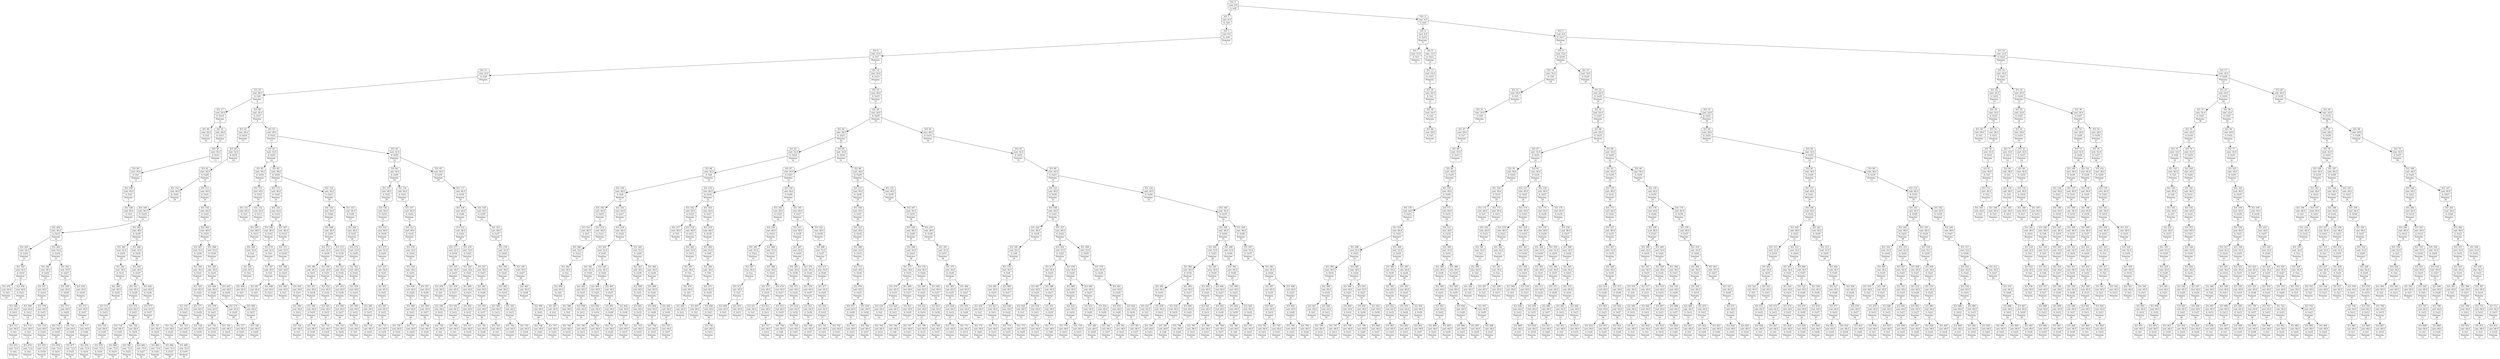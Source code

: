digraph g {
node [shape = Mrecord];
nodo0[label="{EO: 0|cost: 0.0|A: null}"]
nodo1[label="{EO: 1|cost: 4.0|A: Go5}"]
nodo3[label="{EO: 3|cost: 8.0|A: Go6|Posicion:\n5}"]
nodo6[label="{EO: 6|cost: 12.0|A: Go7|Posicion:\n6}"]
nodo11[label="{EO: 11|cost: 16.0|A: Go8|Posicion:\n7}"]
nodo18[label="{EO: 18|cost: 20.0|A: Go9|Posicion:\n8}"]
nodo27[label="{EO: 27|cost: 24.0|A: Go10|Posicion:\n9}"]
nodo40[label="{EO: 40|cost: 28.0|A: Go3|Posicion:\n10}"]

nodo27 -> nodo40;
nodo41[label="{EO: 41|cost: 28.0|A: Go11|Posicion:\n10}"]
nodo59[label="{EO: 59|cost: 32.0|A: Go12|Posicion:\n11}"]
nodo80[label="{EO: 80|cost: 36.0|A: Go1|Posicion:\n12}"]
nodo109[label="{EO: 109|cost: 40.0|A: Go2|Posicion:\n1}"]
nodo148[label="{EO: 148|cost: 44.0|A: Go3|Posicion:\n2}"]

nodo109 -> nodo148;

nodo80 -> nodo109;

nodo59 -> nodo80;

nodo41 -> nodo59;

nodo27 -> nodo41;

nodo18 -> nodo27;
nodo28[label="{EO: 28|cost: 24.0|A: Go17|Posicion:\n9}"]
nodo42[label="{EO: 42|cost: 28.0|A: Go18|Posicion:\n17}"]
nodo60[label="{EO: 60|cost: 32.0|A: Go19|Posicion:\n18}"]
nodo81[label="{EO: 81|cost: 36.0|A: Go20|Posicion:\n19}"]
nodo110[label="{EO: 110|cost: 40.0|A: Go21|Posicion:\n20}"]
nodo149[label="{EO: 149|cost: 44.0|A: Go22|Posicion:\n21}"]
nodo202[label="{EO: 202|cost: 48.0|A: Go23|Posicion:\n22}"]
nodo263[label="{EO: 263|cost: 52.0|A: Go16|Posicion:\n23}"]
nodo339[label="{EO: 339|cost: 56.0|A: Go10|Posicion:\n16}"]
nodo435[label="{EO: 435|cost: 60.0|A: Go3|Posicion:\n10}"]

nodo339 -> nodo435;
nodo436[label="{EO: 436|cost: 60.0|A: Go11|Posicion:\n10}"]
nodo568[label="{EO: 568|cost: 64.0|A: Go12|Posicion:\n11}"]
nodo712[label="{EO: 712|cost: 68.0|A: Go1|Posicion:\n12}"]
nodo873[label="{EO: 873|cost: 72.0|A: Go2|Posicion:\n1}"]

nodo712 -> nodo873;

nodo568 -> nodo712;

nodo436 -> nodo568;

nodo339 -> nodo436;

nodo263 -> nodo339;

nodo202 -> nodo263;
nodo264[label="{EO: 264|cost: 52.0|A: Go24|Posicion:\n23}"]
nodo340[label="{EO: 340|cost: 56.0|A: Go25|Posicion:\n24}"]
nodo437[label="{EO: 437|cost: 60.0|A: Go14|Posicion:\n25}"]
nodo569[label="{EO: 569|cost: 64.0|A: Go12|Posicion:\n14}"]
nodo713[label="{EO: 713|cost: 68.0|A: Go1|Posicion:\n12}"]
nodo874[label="{EO: 874|cost: 72.0|A: Go2|Posicion:\n1}"]

nodo713 -> nodo874;

nodo569 -> nodo713;

nodo437 -> nodo569;
nodo570[label="{EO: 570|cost: 64.0|A: Go15|Posicion:\n14}"]
nodo714[label="{EO: 714|cost: 68.0|A: Go16|Posicion:\n15}"]
nodo875[label="{EO: 875|cost: 72.0|A: Go10|Posicion:\n16}"]

nodo714 -> nodo875;

nodo570 -> nodo714;

nodo437 -> nodo570;

nodo340 -> nodo437;

nodo264 -> nodo340;
nodo341[label="{EO: 341|cost: 56.0|A: Go27|Posicion:\n24}"]
nodo438[label="{EO: 438|cost: 60.0|A: Go28|Posicion:\n27}"]
nodo571[label="{EO: 571|cost: 64.0|A: Go29|Posicion:\n28}"]
nodo715[label="{EO: 715|cost: 68.0|A: Go30|Posicion:\n29}"]
nodo876[label="{EO: 876|cost: 72.0|A: Go31|Posicion:\n30}"]

nodo715 -> nodo876;

nodo571 -> nodo715;
nodo716[label="{EO: 716|cost: 68.0|A: Go34|Posicion:\n29}"]
nodo877[label="{EO: 877|cost: 72.0|A: Go35|Posicion:\n34}"]

nodo716 -> nodo877;

nodo571 -> nodo716;

nodo438 -> nodo571;

nodo341 -> nodo438;
nodo439[label="{EO: 439|cost: 60.0|A: Go36|Posicion:\n27}"]
nodo572[label="{EO: 572|cost: 64.0|A: Go37|Posicion:\n36}"]
nodo717[label="{EO: 717|cost: 68.0|A: Go26|Posicion:\n37}"]
nodo878[label="{EO: 878|cost: 72.0|A: Go25|Posicion:\n26}"]

nodo717 -> nodo878;

nodo572 -> nodo717;

nodo439 -> nodo572;

nodo341 -> nodo439;

nodo264 -> nodo341;

nodo202 -> nodo264;

nodo149 -> nodo202;
nodo203[label="{EO: 203|cost: 48.0|A: Go29|Posicion:\n22}"]
nodo265[label="{EO: 265|cost: 52.0|A: Go30|Posicion:\n29}"]
nodo342[label="{EO: 342|cost: 56.0|A: Go31|Posicion:\n30}"]
nodo440[label="{EO: 440|cost: 60.0|A: Go32|Posicion:\n31}"]
nodo573[label="{EO: 573|cost: 64.0|A: Go33|Posicion:\n32}"]
nodo718[label="{EO: 718|cost: 68.0|A: Go34|Posicion:\n33}"]
nodo879[label="{EO: 879|cost: 72.0|A: Go35|Posicion:\n34}"]

nodo718 -> nodo879;

nodo573 -> nodo718;

nodo440 -> nodo573;

nodo342 -> nodo440;

nodo265 -> nodo342;

nodo203 -> nodo265;
nodo266[label="{EO: 266|cost: 52.0|A: Go34|Posicion:\n29}"]
nodo343[label="{EO: 343|cost: 56.0|A: Go35|Posicion:\n34}"]
nodo441[label="{EO: 441|cost: 60.0|A: Go28|Posicion:\n35}"]
nodo574[label="{EO: 574|cost: 64.0|A: Go23|Posicion:\n28}"]
nodo719[label="{EO: 719|cost: 68.0|A: Go16|Posicion:\n23}"]
nodo880[label="{EO: 880|cost: 72.0|A: Go10|Posicion:\n16}"]

nodo719 -> nodo880;

nodo574 -> nodo719;
nodo720[label="{EO: 720|cost: 68.0|A: Go24|Posicion:\n23}"]
nodo881[label="{EO: 881|cost: 72.0|A: Go25|Posicion:\n24}"]

nodo720 -> nodo881;
nodo882[label="{EO: 882|cost: 72.0|A: Go27|Posicion:\n24}"]

nodo720 -> nodo882;

nodo574 -> nodo720;

nodo441 -> nodo574;

nodo343 -> nodo441;
nodo442[label="{EO: 442|cost: 60.0|A: Go36|Posicion:\n35}"]
nodo575[label="{EO: 575|cost: 64.0|A: Go37|Posicion:\n36}"]
nodo721[label="{EO: 721|cost: 68.0|A: Go26|Posicion:\n37}"]
nodo883[label="{EO: 883|cost: 72.0|A: Go25|Posicion:\n26}"]

nodo721 -> nodo883;
nodo884[label="{EO: 884|cost: 72.0|A: Go27|Posicion:\n26}"]

nodo721 -> nodo884;

nodo575 -> nodo721;

nodo442 -> nodo575;

nodo343 -> nodo442;

nodo266 -> nodo343;

nodo203 -> nodo266;

nodo149 -> nodo203;

nodo110 -> nodo149;

nodo81 -> nodo110;
nodo111[label="{EO: 111|cost: 40.0|A: Go31|Posicion:\n20}"]
nodo150[label="{EO: 150|cost: 44.0|A: Go32|Posicion:\n31}"]
nodo204[label="{EO: 204|cost: 48.0|A: Go33|Posicion:\n32}"]
nodo267[label="{EO: 267|cost: 52.0|A: Go30|Posicion:\n33}"]
nodo344[label="{EO: 344|cost: 56.0|A: Go21|Posicion:\n30}"]
nodo443[label="{EO: 443|cost: 60.0|A: Go22|Posicion:\n21}"]
nodo576[label="{EO: 576|cost: 64.0|A: Go23|Posicion:\n22}"]
nodo722[label="{EO: 722|cost: 68.0|A: Go16|Posicion:\n23}"]
nodo885[label="{EO: 885|cost: 72.0|A: Go10|Posicion:\n16}"]

nodo722 -> nodo885;

nodo576 -> nodo722;
nodo723[label="{EO: 723|cost: 68.0|A: Go24|Posicion:\n23}"]

nodo576 -> nodo723;

nodo443 -> nodo576;
nodo577[label="{EO: 577|cost: 64.0|A: Go29|Posicion:\n22}"]
nodo724[label="{EO: 724|cost: 68.0|A: Go34|Posicion:\n29}"]

nodo577 -> nodo724;

nodo443 -> nodo577;

nodo344 -> nodo443;

nodo267 -> nodo344;

nodo204 -> nodo267;
nodo268[label="{EO: 268|cost: 52.0|A: Go34|Posicion:\n33}"]
nodo345[label="{EO: 345|cost: 56.0|A: Go35|Posicion:\n34}"]
nodo444[label="{EO: 444|cost: 60.0|A: Go28|Posicion:\n35}"]
nodo578[label="{EO: 578|cost: 64.0|A: Go23|Posicion:\n28}"]
nodo725[label="{EO: 725|cost: 68.0|A: Go16|Posicion:\n23}"]

nodo578 -> nodo725;
nodo726[label="{EO: 726|cost: 68.0|A: Go24|Posicion:\n23}"]

nodo578 -> nodo726;

nodo444 -> nodo578;
nodo579[label="{EO: 579|cost: 64.0|A: Go29|Posicion:\n28}"]
nodo727[label="{EO: 727|cost: 68.0|A: Go30|Posicion:\n29}"]

nodo579 -> nodo727;

nodo444 -> nodo579;

nodo345 -> nodo444;
nodo445[label="{EO: 445|cost: 60.0|A: Go36|Posicion:\n35}"]
nodo580[label="{EO: 580|cost: 64.0|A: Go37|Posicion:\n36}"]
nodo728[label="{EO: 728|cost: 68.0|A: Go26|Posicion:\n37}"]

nodo580 -> nodo728;

nodo445 -> nodo580;

nodo345 -> nodo445;

nodo268 -> nodo345;

nodo204 -> nodo268;

nodo150 -> nodo204;

nodo111 -> nodo150;

nodo81 -> nodo111;

nodo60 -> nodo81;

nodo42 -> nodo60;

nodo28 -> nodo42;
nodo43[label="{EO: 43|cost: 28.0|A: Go22|Posicion:\n17}"]
nodo61[label="{EO: 61|cost: 32.0|A: Go23|Posicion:\n22}"]
nodo82[label="{EO: 82|cost: 36.0|A: Go16|Posicion:\n23}"]
nodo112[label="{EO: 112|cost: 40.0|A: Go10|Posicion:\n16}"]
nodo151[label="{EO: 151|cost: 44.0|A: Go3|Posicion:\n10}"]

nodo112 -> nodo151;
nodo152[label="{EO: 152|cost: 44.0|A: Go11|Posicion:\n10}"]
nodo205[label="{EO: 205|cost: 48.0|A: Go12|Posicion:\n11}"]
nodo269[label="{EO: 269|cost: 52.0|A: Go1|Posicion:\n12}"]
nodo346[label="{EO: 346|cost: 56.0|A: Go2|Posicion:\n1}"]
nodo446[label="{EO: 446|cost: 60.0|A: Go3|Posicion:\n2}"]

nodo346 -> nodo446;

nodo269 -> nodo346;

nodo205 -> nodo269;

nodo152 -> nodo205;

nodo112 -> nodo152;

nodo82 -> nodo112;

nodo61 -> nodo82;
nodo83[label="{EO: 83|cost: 36.0|A: Go24|Posicion:\n23}"]
nodo113[label="{EO: 113|cost: 40.0|A: Go25|Posicion:\n24}"]
nodo153[label="{EO: 153|cost: 44.0|A: Go14|Posicion:\n25}"]
nodo206[label="{EO: 206|cost: 48.0|A: Go12|Posicion:\n14}"]
nodo270[label="{EO: 270|cost: 52.0|A: Go1|Posicion:\n12}"]
nodo347[label="{EO: 347|cost: 56.0|A: Go2|Posicion:\n1}"]
nodo447[label="{EO: 447|cost: 60.0|A: Go3|Posicion:\n2}"]

nodo347 -> nodo447;
nodo448[label="{EO: 448|cost: 60.0|A: Go11|Posicion:\n2}"]

nodo347 -> nodo448;

nodo270 -> nodo347;

nodo206 -> nodo270;

nodo153 -> nodo206;
nodo207[label="{EO: 207|cost: 48.0|A: Go15|Posicion:\n14}"]
nodo271[label="{EO: 271|cost: 52.0|A: Go16|Posicion:\n15}"]
nodo348[label="{EO: 348|cost: 56.0|A: Go10|Posicion:\n16}"]
nodo449[label="{EO: 449|cost: 60.0|A: Go3|Posicion:\n10}"]

nodo348 -> nodo449;
nodo450[label="{EO: 450|cost: 60.0|A: Go11|Posicion:\n10}"]
nodo581[label="{EO: 581|cost: 64.0|A: Go12|Posicion:\n11}"]
nodo729[label="{EO: 729|cost: 68.0|A: Go1|Posicion:\n12}"]

nodo581 -> nodo729;

nodo450 -> nodo581;

nodo348 -> nodo450;

nodo271 -> nodo348;

nodo207 -> nodo271;

nodo153 -> nodo207;

nodo113 -> nodo153;

nodo83 -> nodo113;
nodo114[label="{EO: 114|cost: 40.0|A: Go27|Posicion:\n24}"]
nodo154[label="{EO: 154|cost: 44.0|A: Go28|Posicion:\n27}"]
nodo208[label="{EO: 208|cost: 48.0|A: Go29|Posicion:\n28}"]
nodo272[label="{EO: 272|cost: 52.0|A: Go30|Posicion:\n29}"]
nodo349[label="{EO: 349|cost: 56.0|A: Go21|Posicion:\n30}"]
nodo451[label="{EO: 451|cost: 60.0|A: Go18|Posicion:\n21}"]
nodo582[label="{EO: 582|cost: 64.0|A: Go19|Posicion:\n18}"]
nodo730[label="{EO: 730|cost: 68.0|A: Go20|Posicion:\n19}"]

nodo582 -> nodo730;

nodo451 -> nodo582;

nodo349 -> nodo451;

nodo272 -> nodo349;
nodo350[label="{EO: 350|cost: 56.0|A: Go31|Posicion:\n30}"]
nodo452[label="{EO: 452|cost: 60.0|A: Go32|Posicion:\n31}"]
nodo583[label="{EO: 583|cost: 64.0|A: Go33|Posicion:\n32}"]
nodo731[label="{EO: 731|cost: 68.0|A: Go34|Posicion:\n33}"]

nodo583 -> nodo731;

nodo452 -> nodo583;

nodo350 -> nodo452;

nodo272 -> nodo350;

nodo208 -> nodo272;
nodo273[label="{EO: 273|cost: 52.0|A: Go34|Posicion:\n29}"]
nodo351[label="{EO: 351|cost: 56.0|A: Go35|Posicion:\n34}"]
nodo453[label="{EO: 453|cost: 60.0|A: Go36|Posicion:\n35}"]
nodo584[label="{EO: 584|cost: 64.0|A: Go37|Posicion:\n36}"]
nodo732[label="{EO: 732|cost: 68.0|A: Go26|Posicion:\n37}"]

nodo584 -> nodo732;

nodo453 -> nodo584;

nodo351 -> nodo453;

nodo273 -> nodo351;

nodo208 -> nodo273;

nodo154 -> nodo208;

nodo114 -> nodo154;
nodo155[label="{EO: 155|cost: 44.0|A: Go36|Posicion:\n27}"]
nodo209[label="{EO: 209|cost: 48.0|A: Go37|Posicion:\n36}"]
nodo274[label="{EO: 274|cost: 52.0|A: Go26|Posicion:\n37}"]
nodo352[label="{EO: 352|cost: 56.0|A: Go25|Posicion:\n26}"]
nodo454[label="{EO: 454|cost: 60.0|A: Go14|Posicion:\n25}"]
nodo585[label="{EO: 585|cost: 64.0|A: Go12|Posicion:\n14}"]
nodo733[label="{EO: 733|cost: 68.0|A: Go1|Posicion:\n12}"]

nodo585 -> nodo733;

nodo454 -> nodo585;
nodo586[label="{EO: 586|cost: 64.0|A: Go15|Posicion:\n14}"]
nodo734[label="{EO: 734|cost: 68.0|A: Go16|Posicion:\n15}"]

nodo586 -> nodo734;

nodo454 -> nodo586;

nodo352 -> nodo454;

nodo274 -> nodo352;

nodo209 -> nodo274;

nodo155 -> nodo209;

nodo114 -> nodo155;

nodo83 -> nodo114;

nodo61 -> nodo83;

nodo43 -> nodo61;
nodo62[label="{EO: 62|cost: 32.0|A: Go29|Posicion:\n22}"]
nodo84[label="{EO: 84|cost: 36.0|A: Go30|Posicion:\n29}"]
nodo115[label="{EO: 115|cost: 40.0|A: Go21|Posicion:\n30}"]
nodo156[label="{EO: 156|cost: 44.0|A: Go18|Posicion:\n21}"]
nodo210[label="{EO: 210|cost: 48.0|A: Go19|Posicion:\n18}"]
nodo275[label="{EO: 275|cost: 52.0|A: Go20|Posicion:\n19}"]
nodo353[label="{EO: 353|cost: 56.0|A: Go31|Posicion:\n20}"]
nodo455[label="{EO: 455|cost: 60.0|A: Go32|Posicion:\n31}"]
nodo587[label="{EO: 587|cost: 64.0|A: Go33|Posicion:\n32}"]
nodo735[label="{EO: 735|cost: 68.0|A: Go34|Posicion:\n33}"]

nodo587 -> nodo735;

nodo455 -> nodo587;

nodo353 -> nodo455;

nodo275 -> nodo353;

nodo210 -> nodo275;

nodo156 -> nodo210;

nodo115 -> nodo156;

nodo84 -> nodo115;
nodo116[label="{EO: 116|cost: 40.0|A: Go31|Posicion:\n30}"]
nodo157[label="{EO: 157|cost: 44.0|A: Go32|Posicion:\n31}"]
nodo211[label="{EO: 211|cost: 48.0|A: Go33|Posicion:\n32}"]
nodo276[label="{EO: 276|cost: 52.0|A: Go34|Posicion:\n33}"]
nodo354[label="{EO: 354|cost: 56.0|A: Go35|Posicion:\n34}"]
nodo456[label="{EO: 456|cost: 60.0|A: Go28|Posicion:\n35}"]
nodo588[label="{EO: 588|cost: 64.0|A: Go23|Posicion:\n28}"]
nodo736[label="{EO: 736|cost: 68.0|A: Go16|Posicion:\n23}"]

nodo588 -> nodo736;
nodo737[label="{EO: 737|cost: 68.0|A: Go24|Posicion:\n23}"]

nodo588 -> nodo737;

nodo456 -> nodo588;

nodo354 -> nodo456;
nodo457[label="{EO: 457|cost: 60.0|A: Go36|Posicion:\n35}"]
nodo589[label="{EO: 589|cost: 64.0|A: Go37|Posicion:\n36}"]
nodo738[label="{EO: 738|cost: 68.0|A: Go26|Posicion:\n37}"]

nodo589 -> nodo738;

nodo457 -> nodo589;

nodo354 -> nodo457;

nodo276 -> nodo354;

nodo211 -> nodo276;

nodo157 -> nodo211;

nodo116 -> nodo157;

nodo84 -> nodo116;

nodo62 -> nodo84;
nodo85[label="{EO: 85|cost: 36.0|A: Go34|Posicion:\n29}"]
nodo117[label="{EO: 117|cost: 40.0|A: Go35|Posicion:\n34}"]
nodo158[label="{EO: 158|cost: 44.0|A: Go28|Posicion:\n35}"]
nodo212[label="{EO: 212|cost: 48.0|A: Go23|Posicion:\n28}"]
nodo277[label="{EO: 277|cost: 52.0|A: Go16|Posicion:\n23}"]
nodo355[label="{EO: 355|cost: 56.0|A: Go10|Posicion:\n16}"]
nodo458[label="{EO: 458|cost: 60.0|A: Go3|Posicion:\n10}"]

nodo355 -> nodo458;
nodo459[label="{EO: 459|cost: 60.0|A: Go11|Posicion:\n10}"]
nodo590[label="{EO: 590|cost: 64.0|A: Go12|Posicion:\n11}"]
nodo739[label="{EO: 739|cost: 68.0|A: Go1|Posicion:\n12}"]

nodo590 -> nodo739;

nodo459 -> nodo590;

nodo355 -> nodo459;

nodo277 -> nodo355;

nodo212 -> nodo277;
nodo278[label="{EO: 278|cost: 52.0|A: Go24|Posicion:\n23}"]
nodo356[label="{EO: 356|cost: 56.0|A: Go25|Posicion:\n24}"]
nodo460[label="{EO: 460|cost: 60.0|A: Go14|Posicion:\n25}"]
nodo591[label="{EO: 591|cost: 64.0|A: Go12|Posicion:\n14}"]
nodo740[label="{EO: 740|cost: 68.0|A: Go1|Posicion:\n12}"]

nodo591 -> nodo740;

nodo460 -> nodo591;
nodo592[label="{EO: 592|cost: 64.0|A: Go15|Posicion:\n14}"]
nodo741[label="{EO: 741|cost: 68.0|A: Go16|Posicion:\n15}"]

nodo592 -> nodo741;

nodo460 -> nodo592;

nodo356 -> nodo460;

nodo278 -> nodo356;
nodo357[label="{EO: 357|cost: 56.0|A: Go27|Posicion:\n24}"]
nodo461[label="{EO: 461|cost: 60.0|A: Go36|Posicion:\n27}"]
nodo593[label="{EO: 593|cost: 64.0|A: Go37|Posicion:\n36}"]
nodo742[label="{EO: 742|cost: 68.0|A: Go26|Posicion:\n37}"]

nodo593 -> nodo742;

nodo461 -> nodo593;

nodo357 -> nodo461;

nodo278 -> nodo357;

nodo212 -> nodo278;

nodo158 -> nodo212;

nodo117 -> nodo158;
nodo159[label="{EO: 159|cost: 44.0|A: Go36|Posicion:\n35}"]
nodo213[label="{EO: 213|cost: 48.0|A: Go37|Posicion:\n36}"]
nodo279[label="{EO: 279|cost: 52.0|A: Go26|Posicion:\n37}"]
nodo358[label="{EO: 358|cost: 56.0|A: Go25|Posicion:\n26}"]
nodo462[label="{EO: 462|cost: 60.0|A: Go14|Posicion:\n25}"]
nodo594[label="{EO: 594|cost: 64.0|A: Go12|Posicion:\n14}"]
nodo743[label="{EO: 743|cost: 68.0|A: Go1|Posicion:\n12}"]

nodo594 -> nodo743;

nodo462 -> nodo594;
nodo595[label="{EO: 595|cost: 64.0|A: Go15|Posicion:\n14}"]
nodo744[label="{EO: 744|cost: 68.0|A: Go16|Posicion:\n15}"]

nodo595 -> nodo744;
nodo745[label="{EO: 745|cost: 68.0|A: Go24|Posicion:\n15}"]

nodo595 -> nodo745;

nodo462 -> nodo595;

nodo358 -> nodo462;

nodo279 -> nodo358;
nodo359[label="{EO: 359|cost: 56.0|A: Go27|Posicion:\n26}"]
nodo463[label="{EO: 463|cost: 60.0|A: Go28|Posicion:\n27}"]
nodo596[label="{EO: 596|cost: 64.0|A: Go23|Posicion:\n28}"]
nodo746[label="{EO: 746|cost: 68.0|A: Go16|Posicion:\n23}"]

nodo596 -> nodo746;
nodo747[label="{EO: 747|cost: 68.0|A: Go24|Posicion:\n23}"]

nodo596 -> nodo747;

nodo463 -> nodo596;

nodo359 -> nodo463;

nodo279 -> nodo359;

nodo213 -> nodo279;

nodo159 -> nodo213;

nodo117 -> nodo159;

nodo85 -> nodo117;

nodo62 -> nodo85;

nodo43 -> nodo62;

nodo28 -> nodo43;

nodo18 -> nodo28;

nodo11 -> nodo18;

nodo6 -> nodo11;
nodo12[label="{EO: 12|cost: 16.0|A: Go13|Posicion:\n7}"]
nodo19[label="{EO: 19|cost: 20.0|A: Go19|Posicion:\n13}"]
nodo29[label="{EO: 29|cost: 24.0|A: Go20|Posicion:\n19}"]
nodo44[label="{EO: 44|cost: 28.0|A: Go21|Posicion:\n20}"]
nodo63[label="{EO: 63|cost: 32.0|A: Go18|Posicion:\n21}"]
nodo86[label="{EO: 86|cost: 36.0|A: Go8|Posicion:\n18}"]
nodo118[label="{EO: 118|cost: 40.0|A: Go9|Posicion:\n8}"]
nodo160[label="{EO: 160|cost: 44.0|A: Go10|Posicion:\n9}"]
nodo214[label="{EO: 214|cost: 48.0|A: Go3|Posicion:\n10}"]

nodo160 -> nodo214;
nodo215[label="{EO: 215|cost: 48.0|A: Go11|Posicion:\n10}"]
nodo280[label="{EO: 280|cost: 52.0|A: Go12|Posicion:\n11}"]
nodo360[label="{EO: 360|cost: 56.0|A: Go1|Posicion:\n12}"]
nodo464[label="{EO: 464|cost: 60.0|A: Go2|Posicion:\n1}"]
nodo597[label="{EO: 597|cost: 64.0|A: Go3|Posicion:\n2}"]

nodo464 -> nodo597;

nodo360 -> nodo464;

nodo280 -> nodo360;

nodo215 -> nodo280;

nodo160 -> nodo215;

nodo118 -> nodo160;
nodo161[label="{EO: 161|cost: 44.0|A: Go17|Posicion:\n9}"]
nodo216[label="{EO: 216|cost: 48.0|A: Go22|Posicion:\n17}"]
nodo281[label="{EO: 281|cost: 52.0|A: Go23|Posicion:\n22}"]
nodo361[label="{EO: 361|cost: 56.0|A: Go16|Posicion:\n23}"]
nodo465[label="{EO: 465|cost: 60.0|A: Go10|Posicion:\n16}"]
nodo598[label="{EO: 598|cost: 64.0|A: Go3|Posicion:\n10}"]

nodo465 -> nodo598;
nodo599[label="{EO: 599|cost: 64.0|A: Go11|Posicion:\n10}"]
nodo748[label="{EO: 748|cost: 68.0|A: Go12|Posicion:\n11}"]

nodo599 -> nodo748;

nodo465 -> nodo599;

nodo361 -> nodo465;

nodo281 -> nodo361;
nodo362[label="{EO: 362|cost: 56.0|A: Go24|Posicion:\n23}"]
nodo466[label="{EO: 466|cost: 60.0|A: Go25|Posicion:\n24}"]
nodo600[label="{EO: 600|cost: 64.0|A: Go14|Posicion:\n25}"]
nodo749[label="{EO: 749|cost: 68.0|A: Go12|Posicion:\n14}"]

nodo600 -> nodo749;
nodo750[label="{EO: 750|cost: 68.0|A: Go15|Posicion:\n14}"]

nodo600 -> nodo750;

nodo466 -> nodo600;

nodo362 -> nodo466;
nodo467[label="{EO: 467|cost: 60.0|A: Go27|Posicion:\n24}"]
nodo601[label="{EO: 601|cost: 64.0|A: Go28|Posicion:\n27}"]
nodo751[label="{EO: 751|cost: 68.0|A: Go29|Posicion:\n28}"]

nodo601 -> nodo751;

nodo467 -> nodo601;
nodo602[label="{EO: 602|cost: 64.0|A: Go36|Posicion:\n27}"]
nodo752[label="{EO: 752|cost: 68.0|A: Go37|Posicion:\n36}"]

nodo602 -> nodo752;

nodo467 -> nodo602;

nodo362 -> nodo467;

nodo281 -> nodo362;

nodo216 -> nodo281;
nodo282[label="{EO: 282|cost: 52.0|A: Go29|Posicion:\n22}"]
nodo363[label="{EO: 363|cost: 56.0|A: Go30|Posicion:\n29}"]
nodo468[label="{EO: 468|cost: 60.0|A: Go31|Posicion:\n30}"]
nodo603[label="{EO: 603|cost: 64.0|A: Go32|Posicion:\n31}"]
nodo753[label="{EO: 753|cost: 68.0|A: Go33|Posicion:\n32}"]

nodo603 -> nodo753;

nodo468 -> nodo603;

nodo363 -> nodo468;

nodo282 -> nodo363;
nodo364[label="{EO: 364|cost: 56.0|A: Go34|Posicion:\n29}"]
nodo469[label="{EO: 469|cost: 60.0|A: Go35|Posicion:\n34}"]
nodo604[label="{EO: 604|cost: 64.0|A: Go28|Posicion:\n35}"]
nodo754[label="{EO: 754|cost: 68.0|A: Go23|Posicion:\n28}"]

nodo604 -> nodo754;

nodo469 -> nodo604;
nodo605[label="{EO: 605|cost: 64.0|A: Go36|Posicion:\n35}"]
nodo755[label="{EO: 755|cost: 68.0|A: Go37|Posicion:\n36}"]

nodo605 -> nodo755;

nodo469 -> nodo605;

nodo364 -> nodo469;

nodo282 -> nodo364;

nodo216 -> nodo282;

nodo161 -> nodo216;

nodo118 -> nodo161;

nodo86 -> nodo118;

nodo63 -> nodo86;

nodo44 -> nodo63;
nodo64[label="{EO: 64|cost: 32.0|A: Go22|Posicion:\n21}"]
nodo87[label="{EO: 87|cost: 36.0|A: Go23|Posicion:\n22}"]
nodo119[label="{EO: 119|cost: 40.0|A: Go16|Posicion:\n23}"]
nodo162[label="{EO: 162|cost: 44.0|A: Go10|Posicion:\n16}"]
nodo217[label="{EO: 217|cost: 48.0|A: Go3|Posicion:\n10}"]

nodo162 -> nodo217;
nodo218[label="{EO: 218|cost: 48.0|A: Go11|Posicion:\n10}"]
nodo283[label="{EO: 283|cost: 52.0|A: Go12|Posicion:\n11}"]
nodo365[label="{EO: 365|cost: 56.0|A: Go1|Posicion:\n12}"]
nodo470[label="{EO: 470|cost: 60.0|A: Go2|Posicion:\n1}"]
nodo606[label="{EO: 606|cost: 64.0|A: Go3|Posicion:\n2}"]

nodo470 -> nodo606;

nodo365 -> nodo470;

nodo283 -> nodo365;

nodo218 -> nodo283;

nodo162 -> nodo218;

nodo119 -> nodo162;
nodo163[label="{EO: 163|cost: 44.0|A: Go17|Posicion:\n16}"]
nodo219[label="{EO: 219|cost: 48.0|A: Go18|Posicion:\n17}"]
nodo284[label="{EO: 284|cost: 52.0|A: Go8|Posicion:\n18}"]
nodo366[label="{EO: 366|cost: 56.0|A: Go9|Posicion:\n8}"]
nodo471[label="{EO: 471|cost: 60.0|A: Go10|Posicion:\n9}"]
nodo607[label="{EO: 607|cost: 64.0|A: Go3|Posicion:\n10}"]

nodo471 -> nodo607;
nodo608[label="{EO: 608|cost: 64.0|A: Go11|Posicion:\n10}"]
nodo756[label="{EO: 756|cost: 68.0|A: Go12|Posicion:\n11}"]

nodo608 -> nodo756;

nodo471 -> nodo608;

nodo366 -> nodo471;

nodo284 -> nodo366;

nodo219 -> nodo284;

nodo163 -> nodo219;

nodo119 -> nodo163;

nodo87 -> nodo119;
nodo120[label="{EO: 120|cost: 40.0|A: Go24|Posicion:\n23}"]
nodo164[label="{EO: 164|cost: 44.0|A: Go25|Posicion:\n24}"]
nodo220[label="{EO: 220|cost: 48.0|A: Go14|Posicion:\n25}"]
nodo285[label="{EO: 285|cost: 52.0|A: Go12|Posicion:\n14}"]
nodo367[label="{EO: 367|cost: 56.0|A: Go1|Posicion:\n12}"]
nodo472[label="{EO: 472|cost: 60.0|A: Go2|Posicion:\n1}"]
nodo609[label="{EO: 609|cost: 64.0|A: Go3|Posicion:\n2}"]

nodo472 -> nodo609;
nodo610[label="{EO: 610|cost: 64.0|A: Go11|Posicion:\n2}"]

nodo472 -> nodo610;

nodo367 -> nodo472;

nodo285 -> nodo367;

nodo220 -> nodo285;
nodo286[label="{EO: 286|cost: 52.0|A: Go15|Posicion:\n14}"]
nodo368[label="{EO: 368|cost: 56.0|A: Go16|Posicion:\n15}"]
nodo473[label="{EO: 473|cost: 60.0|A: Go10|Posicion:\n16}"]
nodo611[label="{EO: 611|cost: 64.0|A: Go3|Posicion:\n10}"]

nodo473 -> nodo611;
nodo612[label="{EO: 612|cost: 64.0|A: Go11|Posicion:\n10}"]
nodo757[label="{EO: 757|cost: 68.0|A: Go12|Posicion:\n11}"]

nodo612 -> nodo757;

nodo473 -> nodo612;

nodo368 -> nodo473;
nodo474[label="{EO: 474|cost: 60.0|A: Go17|Posicion:\n16}"]
nodo613[label="{EO: 613|cost: 64.0|A: Go18|Posicion:\n17}"]
nodo758[label="{EO: 758|cost: 68.0|A: Go8|Posicion:\n18}"]

nodo613 -> nodo758;

nodo474 -> nodo613;

nodo368 -> nodo474;

nodo286 -> nodo368;

nodo220 -> nodo286;

nodo164 -> nodo220;

nodo120 -> nodo164;
nodo165[label="{EO: 165|cost: 44.0|A: Go27|Posicion:\n24}"]
nodo221[label="{EO: 221|cost: 48.0|A: Go28|Posicion:\n27}"]
nodo287[label="{EO: 287|cost: 52.0|A: Go29|Posicion:\n28}"]
nodo369[label="{EO: 369|cost: 56.0|A: Go30|Posicion:\n29}"]
nodo475[label="{EO: 475|cost: 60.0|A: Go31|Posicion:\n30}"]
nodo614[label="{EO: 614|cost: 64.0|A: Go32|Posicion:\n31}"]
nodo759[label="{EO: 759|cost: 68.0|A: Go33|Posicion:\n32}"]

nodo614 -> nodo759;

nodo475 -> nodo614;

nodo369 -> nodo475;

nodo287 -> nodo369;
nodo370[label="{EO: 370|cost: 56.0|A: Go34|Posicion:\n29}"]
nodo476[label="{EO: 476|cost: 60.0|A: Go35|Posicion:\n34}"]
nodo615[label="{EO: 615|cost: 64.0|A: Go36|Posicion:\n35}"]
nodo760[label="{EO: 760|cost: 68.0|A: Go37|Posicion:\n36}"]

nodo615 -> nodo760;

nodo476 -> nodo615;

nodo370 -> nodo476;

nodo287 -> nodo370;

nodo221 -> nodo287;

nodo165 -> nodo221;
nodo222[label="{EO: 222|cost: 48.0|A: Go36|Posicion:\n27}"]
nodo288[label="{EO: 288|cost: 52.0|A: Go37|Posicion:\n36}"]
nodo371[label="{EO: 371|cost: 56.0|A: Go26|Posicion:\n37}"]
nodo477[label="{EO: 477|cost: 60.0|A: Go25|Posicion:\n26}"]
nodo616[label="{EO: 616|cost: 64.0|A: Go14|Posicion:\n25}"]
nodo761[label="{EO: 761|cost: 68.0|A: Go12|Posicion:\n14}"]

nodo616 -> nodo761;
nodo762[label="{EO: 762|cost: 68.0|A: Go15|Posicion:\n14}"]

nodo616 -> nodo762;

nodo477 -> nodo616;

nodo371 -> nodo477;

nodo288 -> nodo371;

nodo222 -> nodo288;

nodo165 -> nodo222;

nodo120 -> nodo165;

nodo87 -> nodo120;

nodo64 -> nodo87;
nodo88[label="{EO: 88|cost: 36.0|A: Go29|Posicion:\n22}"]
nodo121[label="{EO: 121|cost: 40.0|A: Go30|Posicion:\n29}"]
nodo166[label="{EO: 166|cost: 44.0|A: Go31|Posicion:\n30}"]
nodo223[label="{EO: 223|cost: 48.0|A: Go32|Posicion:\n31}"]
nodo289[label="{EO: 289|cost: 52.0|A: Go33|Posicion:\n32}"]
nodo372[label="{EO: 372|cost: 56.0|A: Go34|Posicion:\n33}"]
nodo478[label="{EO: 478|cost: 60.0|A: Go35|Posicion:\n34}"]
nodo617[label="{EO: 617|cost: 64.0|A: Go28|Posicion:\n35}"]
nodo763[label="{EO: 763|cost: 68.0|A: Go23|Posicion:\n28}"]

nodo617 -> nodo763;

nodo478 -> nodo617;
nodo618[label="{EO: 618|cost: 64.0|A: Go36|Posicion:\n35}"]
nodo764[label="{EO: 764|cost: 68.0|A: Go37|Posicion:\n36}"]

nodo618 -> nodo764;

nodo478 -> nodo618;

nodo372 -> nodo478;

nodo289 -> nodo372;

nodo223 -> nodo289;

nodo166 -> nodo223;

nodo121 -> nodo166;

nodo88 -> nodo121;
nodo122[label="{EO: 122|cost: 40.0|A: Go34|Posicion:\n29}"]
nodo167[label="{EO: 167|cost: 44.0|A: Go35|Posicion:\n34}"]
nodo224[label="{EO: 224|cost: 48.0|A: Go28|Posicion:\n35}"]
nodo290[label="{EO: 290|cost: 52.0|A: Go23|Posicion:\n28}"]
nodo373[label="{EO: 373|cost: 56.0|A: Go16|Posicion:\n23}"]
nodo479[label="{EO: 479|cost: 60.0|A: Go10|Posicion:\n16}"]
nodo619[label="{EO: 619|cost: 64.0|A: Go3|Posicion:\n10}"]

nodo479 -> nodo619;
nodo620[label="{EO: 620|cost: 64.0|A: Go11|Posicion:\n10}"]
nodo765[label="{EO: 765|cost: 68.0|A: Go12|Posicion:\n11}"]

nodo620 -> nodo765;

nodo479 -> nodo620;

nodo373 -> nodo479;
nodo480[label="{EO: 480|cost: 60.0|A: Go17|Posicion:\n16}"]
nodo621[label="{EO: 621|cost: 64.0|A: Go18|Posicion:\n17}"]
nodo766[label="{EO: 766|cost: 68.0|A: Go8|Posicion:\n18}"]

nodo621 -> nodo766;

nodo480 -> nodo621;

nodo373 -> nodo480;

nodo290 -> nodo373;
nodo374[label="{EO: 374|cost: 56.0|A: Go24|Posicion:\n23}"]
nodo481[label="{EO: 481|cost: 60.0|A: Go25|Posicion:\n24}"]
nodo622[label="{EO: 622|cost: 64.0|A: Go14|Posicion:\n25}"]
nodo767[label="{EO: 767|cost: 68.0|A: Go12|Posicion:\n14}"]

nodo622 -> nodo767;
nodo768[label="{EO: 768|cost: 68.0|A: Go15|Posicion:\n14}"]

nodo622 -> nodo768;

nodo481 -> nodo622;

nodo374 -> nodo481;
nodo482[label="{EO: 482|cost: 60.0|A: Go27|Posicion:\n24}"]
nodo623[label="{EO: 623|cost: 64.0|A: Go36|Posicion:\n27}"]
nodo769[label="{EO: 769|cost: 68.0|A: Go37|Posicion:\n36}"]

nodo623 -> nodo769;

nodo482 -> nodo623;

nodo374 -> nodo482;

nodo290 -> nodo374;

nodo224 -> nodo290;

nodo167 -> nodo224;
nodo225[label="{EO: 225|cost: 48.0|A: Go36|Posicion:\n35}"]
nodo291[label="{EO: 291|cost: 52.0|A: Go37|Posicion:\n36}"]
nodo375[label="{EO: 375|cost: 56.0|A: Go26|Posicion:\n37}"]
nodo483[label="{EO: 483|cost: 60.0|A: Go25|Posicion:\n26}"]
nodo624[label="{EO: 624|cost: 64.0|A: Go14|Posicion:\n25}"]
nodo770[label="{EO: 770|cost: 68.0|A: Go12|Posicion:\n14}"]

nodo624 -> nodo770;
nodo771[label="{EO: 771|cost: 68.0|A: Go15|Posicion:\n14}"]

nodo624 -> nodo771;

nodo483 -> nodo624;

nodo375 -> nodo483;
nodo484[label="{EO: 484|cost: 60.0|A: Go27|Posicion:\n26}"]
nodo625[label="{EO: 625|cost: 64.0|A: Go28|Posicion:\n27}"]
nodo772[label="{EO: 772|cost: 68.0|A: Go23|Posicion:\n28}"]

nodo625 -> nodo772;

nodo484 -> nodo625;

nodo375 -> nodo484;

nodo291 -> nodo375;

nodo225 -> nodo291;

nodo167 -> nodo225;

nodo122 -> nodo167;

nodo88 -> nodo122;

nodo64 -> nodo88;

nodo44 -> nodo64;

nodo29 -> nodo44;
nodo45[label="{EO: 45|cost: 28.0|A: Go31|Posicion:\n20}"]
nodo65[label="{EO: 65|cost: 32.0|A: Go32|Posicion:\n31}"]
nodo89[label="{EO: 89|cost: 36.0|A: Go33|Posicion:\n32}"]
nodo123[label="{EO: 123|cost: 40.0|A: Go30|Posicion:\n33}"]
nodo168[label="{EO: 168|cost: 44.0|A: Go21|Posicion:\n30}"]
nodo226[label="{EO: 226|cost: 48.0|A: Go18|Posicion:\n21}"]
nodo292[label="{EO: 292|cost: 52.0|A: Go8|Posicion:\n18}"]
nodo376[label="{EO: 376|cost: 56.0|A: Go9|Posicion:\n8}"]
nodo485[label="{EO: 485|cost: 60.0|A: Go10|Posicion:\n9}"]
nodo626[label="{EO: 626|cost: 64.0|A: Go3|Posicion:\n10}"]

nodo485 -> nodo626;
nodo627[label="{EO: 627|cost: 64.0|A: Go11|Posicion:\n10}"]
nodo773[label="{EO: 773|cost: 68.0|A: Go12|Posicion:\n11}"]

nodo627 -> nodo773;

nodo485 -> nodo627;

nodo376 -> nodo485;
nodo486[label="{EO: 486|cost: 60.0|A: Go17|Posicion:\n9}"]
nodo628[label="{EO: 628|cost: 64.0|A: Go22|Posicion:\n17}"]
nodo774[label="{EO: 774|cost: 68.0|A: Go23|Posicion:\n22}"]

nodo628 -> nodo774;
nodo775[label="{EO: 775|cost: 68.0|A: Go29|Posicion:\n22}"]

nodo628 -> nodo775;

nodo486 -> nodo628;

nodo376 -> nodo486;

nodo292 -> nodo376;

nodo226 -> nodo292;

nodo168 -> nodo226;
nodo227[label="{EO: 227|cost: 48.0|A: Go22|Posicion:\n21}"]
nodo293[label="{EO: 293|cost: 52.0|A: Go23|Posicion:\n22}"]
nodo377[label="{EO: 377|cost: 56.0|A: Go16|Posicion:\n23}"]
nodo487[label="{EO: 487|cost: 60.0|A: Go10|Posicion:\n16}"]
nodo629[label="{EO: 629|cost: 64.0|A: Go3|Posicion:\n10}"]

nodo487 -> nodo629;
nodo630[label="{EO: 630|cost: 64.0|A: Go11|Posicion:\n10}"]
nodo776[label="{EO: 776|cost: 68.0|A: Go12|Posicion:\n11}"]

nodo630 -> nodo776;

nodo487 -> nodo630;

nodo377 -> nodo487;
nodo488[label="{EO: 488|cost: 60.0|A: Go17|Posicion:\n16}"]
nodo631[label="{EO: 631|cost: 64.0|A: Go18|Posicion:\n17}"]
nodo777[label="{EO: 777|cost: 68.0|A: Go8|Posicion:\n18}"]

nodo631 -> nodo777;

nodo488 -> nodo631;

nodo377 -> nodo488;

nodo293 -> nodo377;
nodo378[label="{EO: 378|cost: 56.0|A: Go24|Posicion:\n23}"]
nodo489[label="{EO: 489|cost: 60.0|A: Go25|Posicion:\n24}"]
nodo632[label="{EO: 632|cost: 64.0|A: Go14|Posicion:\n25}"]
nodo778[label="{EO: 778|cost: 68.0|A: Go12|Posicion:\n14}"]

nodo632 -> nodo778;
nodo779[label="{EO: 779|cost: 68.0|A: Go15|Posicion:\n14}"]

nodo632 -> nodo779;

nodo489 -> nodo632;

nodo378 -> nodo489;
nodo490[label="{EO: 490|cost: 60.0|A: Go27|Posicion:\n24}"]
nodo633[label="{EO: 633|cost: 64.0|A: Go28|Posicion:\n27}"]
nodo780[label="{EO: 780|cost: 68.0|A: Go29|Posicion:\n28}"]

nodo633 -> nodo780;

nodo490 -> nodo633;
nodo634[label="{EO: 634|cost: 64.0|A: Go36|Posicion:\n27}"]
nodo781[label="{EO: 781|cost: 68.0|A: Go37|Posicion:\n36}"]

nodo634 -> nodo781;

nodo490 -> nodo634;

nodo378 -> nodo490;

nodo293 -> nodo378;

nodo227 -> nodo293;
nodo294[label="{EO: 294|cost: 52.0|A: Go29|Posicion:\n22}"]
nodo379[label="{EO: 379|cost: 56.0|A: Go34|Posicion:\n29}"]
nodo491[label="{EO: 491|cost: 60.0|A: Go35|Posicion:\n34}"]
nodo635[label="{EO: 635|cost: 64.0|A: Go28|Posicion:\n35}"]
nodo782[label="{EO: 782|cost: 68.0|A: Go23|Posicion:\n28}"]

nodo635 -> nodo782;

nodo491 -> nodo635;
nodo636[label="{EO: 636|cost: 64.0|A: Go36|Posicion:\n35}"]
nodo783[label="{EO: 783|cost: 68.0|A: Go37|Posicion:\n36}"]

nodo636 -> nodo783;

nodo491 -> nodo636;

nodo379 -> nodo491;

nodo294 -> nodo379;

nodo227 -> nodo294;

nodo168 -> nodo227;

nodo123 -> nodo168;

nodo89 -> nodo123;
nodo124[label="{EO: 124|cost: 40.0|A: Go34|Posicion:\n33}"]
nodo169[label="{EO: 169|cost: 44.0|A: Go35|Posicion:\n34}"]
nodo228[label="{EO: 228|cost: 48.0|A: Go28|Posicion:\n35}"]
nodo295[label="{EO: 295|cost: 52.0|A: Go23|Posicion:\n28}"]
nodo380[label="{EO: 380|cost: 56.0|A: Go16|Posicion:\n23}"]
nodo492[label="{EO: 492|cost: 60.0|A: Go10|Posicion:\n16}"]
nodo637[label="{EO: 637|cost: 64.0|A: Go3|Posicion:\n10}"]

nodo492 -> nodo637;
nodo638[label="{EO: 638|cost: 64.0|A: Go11|Posicion:\n10}"]
nodo784[label="{EO: 784|cost: 68.0|A: Go12|Posicion:\n11}"]

nodo638 -> nodo784;

nodo492 -> nodo638;

nodo380 -> nodo492;
nodo493[label="{EO: 493|cost: 60.0|A: Go17|Posicion:\n16}"]
nodo639[label="{EO: 639|cost: 64.0|A: Go18|Posicion:\n17}"]
nodo785[label="{EO: 785|cost: 68.0|A: Go8|Posicion:\n18}"]

nodo639 -> nodo785;

nodo493 -> nodo639;
nodo640[label="{EO: 640|cost: 64.0|A: Go22|Posicion:\n17}"]
nodo786[label="{EO: 786|cost: 68.0|A: Go29|Posicion:\n22}"]

nodo640 -> nodo786;

nodo493 -> nodo640;

nodo380 -> nodo493;

nodo295 -> nodo380;
nodo381[label="{EO: 381|cost: 56.0|A: Go24|Posicion:\n23}"]
nodo494[label="{EO: 494|cost: 60.0|A: Go25|Posicion:\n24}"]
nodo641[label="{EO: 641|cost: 64.0|A: Go14|Posicion:\n25}"]
nodo787[label="{EO: 787|cost: 68.0|A: Go12|Posicion:\n14}"]

nodo641 -> nodo787;
nodo788[label="{EO: 788|cost: 68.0|A: Go15|Posicion:\n14}"]

nodo641 -> nodo788;

nodo494 -> nodo641;

nodo381 -> nodo494;
nodo495[label="{EO: 495|cost: 60.0|A: Go27|Posicion:\n24}"]
nodo642[label="{EO: 642|cost: 64.0|A: Go36|Posicion:\n27}"]
nodo789[label="{EO: 789|cost: 68.0|A: Go37|Posicion:\n36}"]

nodo642 -> nodo789;

nodo495 -> nodo642;

nodo381 -> nodo495;

nodo295 -> nodo381;

nodo228 -> nodo295;
nodo296[label="{EO: 296|cost: 52.0|A: Go29|Posicion:\n28}"]
nodo382[label="{EO: 382|cost: 56.0|A: Go30|Posicion:\n29}"]
nodo496[label="{EO: 496|cost: 60.0|A: Go21|Posicion:\n30}"]
nodo643[label="{EO: 643|cost: 64.0|A: Go18|Posicion:\n21}"]
nodo790[label="{EO: 790|cost: 68.0|A: Go8|Posicion:\n18}"]

nodo643 -> nodo790;

nodo496 -> nodo643;
nodo644[label="{EO: 644|cost: 64.0|A: Go22|Posicion:\n21}"]
nodo791[label="{EO: 791|cost: 68.0|A: Go23|Posicion:\n22}"]

nodo644 -> nodo791;

nodo496 -> nodo644;

nodo382 -> nodo496;

nodo296 -> nodo382;

nodo228 -> nodo296;

nodo169 -> nodo228;
nodo229[label="{EO: 229|cost: 48.0|A: Go36|Posicion:\n35}"]
nodo297[label="{EO: 297|cost: 52.0|A: Go37|Posicion:\n36}"]
nodo383[label="{EO: 383|cost: 56.0|A: Go26|Posicion:\n37}"]
nodo497[label="{EO: 497|cost: 60.0|A: Go25|Posicion:\n26}"]
nodo645[label="{EO: 645|cost: 64.0|A: Go14|Posicion:\n25}"]
nodo792[label="{EO: 792|cost: 68.0|A: Go12|Posicion:\n14}"]

nodo645 -> nodo792;
nodo793[label="{EO: 793|cost: 68.0|A: Go15|Posicion:\n14}"]

nodo645 -> nodo793;

nodo497 -> nodo645;

nodo383 -> nodo497;
nodo498[label="{EO: 498|cost: 60.0|A: Go27|Posicion:\n26}"]
nodo646[label="{EO: 646|cost: 64.0|A: Go28|Posicion:\n27}"]
nodo794[label="{EO: 794|cost: 68.0|A: Go23|Posicion:\n28}"]

nodo646 -> nodo794;
nodo795[label="{EO: 795|cost: 68.0|A: Go29|Posicion:\n28}"]

nodo646 -> nodo795;

nodo498 -> nodo646;

nodo383 -> nodo498;

nodo297 -> nodo383;

nodo229 -> nodo297;

nodo169 -> nodo229;

nodo124 -> nodo169;

nodo89 -> nodo124;

nodo65 -> nodo89;

nodo45 -> nodo65;

nodo29 -> nodo45;

nodo19 -> nodo29;

nodo12 -> nodo19;

nodo6 -> nodo12;

nodo3 -> nodo6;

nodo1 -> nodo3;

nodo0 -> nodo1;
nodo2[label="{EO: 2|cost: 4.0|A: Go9}"]
nodo4[label="{EO: 4|cost: 8.0|A: Go10|Posicion:\n9}"]
nodo7[label="{EO: 7|cost: 12.0|A: Go3|Posicion:\n10}"]

nodo4 -> nodo7;
nodo8[label="{EO: 8|cost: 12.0|A: Go11|Posicion:\n10}"]
nodo13[label="{EO: 13|cost: 16.0|A: Go12|Posicion:\n11}"]
nodo20[label="{EO: 20|cost: 20.0|A: Go1|Posicion:\n12}"]
nodo30[label="{EO: 30|cost: 24.0|A: Go2|Posicion:\n1}"]
nodo46[label="{EO: 46|cost: 28.0|A: Go3|Posicion:\n2}"]

nodo30 -> nodo46;

nodo20 -> nodo30;

nodo13 -> nodo20;

nodo8 -> nodo13;

nodo4 -> nodo8;

nodo2 -> nodo4;
nodo5[label="{EO: 5|cost: 8.0|A: Go17|Posicion:\n9}"]
nodo9[label="{EO: 9|cost: 12.0|A: Go18|Posicion:\n17}"]
nodo14[label="{EO: 14|cost: 16.0|A: Go8|Posicion:\n18}"]
nodo21[label="{EO: 21|cost: 20.0|A: Go5|Posicion:\n8}"]
nodo31[label="{EO: 31|cost: 24.0|A: Go6|Posicion:\n5}"]
nodo47[label="{EO: 47|cost: 28.0|A: Go7|Posicion:\n6}"]
nodo66[label="{EO: 66|cost: 32.0|A: Go13|Posicion:\n7}"]
nodo90[label="{EO: 90|cost: 36.0|A: Go19|Posicion:\n13}"]
nodo125[label="{EO: 125|cost: 40.0|A: Go20|Posicion:\n19}"]
nodo170[label="{EO: 170|cost: 44.0|A: Go21|Posicion:\n20}"]
nodo230[label="{EO: 230|cost: 48.0|A: Go22|Posicion:\n21}"]
nodo298[label="{EO: 298|cost: 52.0|A: Go23|Posicion:\n22}"]
nodo384[label="{EO: 384|cost: 56.0|A: Go16|Posicion:\n23}"]
nodo499[label="{EO: 499|cost: 60.0|A: Go10|Posicion:\n16}"]
nodo647[label="{EO: 647|cost: 64.0|A: Go3|Posicion:\n10}"]

nodo499 -> nodo647;
nodo648[label="{EO: 648|cost: 64.0|A: Go11|Posicion:\n10}"]
nodo796[label="{EO: 796|cost: 68.0|A: Go12|Posicion:\n11}"]

nodo648 -> nodo796;

nodo499 -> nodo648;

nodo384 -> nodo499;

nodo298 -> nodo384;
nodo385[label="{EO: 385|cost: 56.0|A: Go24|Posicion:\n23}"]
nodo500[label="{EO: 500|cost: 60.0|A: Go25|Posicion:\n24}"]
nodo649[label="{EO: 649|cost: 64.0|A: Go14|Posicion:\n25}"]
nodo797[label="{EO: 797|cost: 68.0|A: Go12|Posicion:\n14}"]

nodo649 -> nodo797;
nodo798[label="{EO: 798|cost: 68.0|A: Go15|Posicion:\n14}"]

nodo649 -> nodo798;

nodo500 -> nodo649;

nodo385 -> nodo500;
nodo501[label="{EO: 501|cost: 60.0|A: Go27|Posicion:\n24}"]
nodo650[label="{EO: 650|cost: 64.0|A: Go28|Posicion:\n27}"]
nodo799[label="{EO: 799|cost: 68.0|A: Go29|Posicion:\n28}"]

nodo650 -> nodo799;

nodo501 -> nodo650;
nodo651[label="{EO: 651|cost: 64.0|A: Go36|Posicion:\n27}"]
nodo800[label="{EO: 800|cost: 68.0|A: Go37|Posicion:\n36}"]

nodo651 -> nodo800;

nodo501 -> nodo651;

nodo385 -> nodo501;

nodo298 -> nodo385;

nodo230 -> nodo298;
nodo299[label="{EO: 299|cost: 52.0|A: Go29|Posicion:\n22}"]
nodo386[label="{EO: 386|cost: 56.0|A: Go30|Posicion:\n29}"]
nodo502[label="{EO: 502|cost: 60.0|A: Go31|Posicion:\n30}"]
nodo652[label="{EO: 652|cost: 64.0|A: Go32|Posicion:\n31}"]
nodo801[label="{EO: 801|cost: 68.0|A: Go33|Posicion:\n32}"]

nodo652 -> nodo801;

nodo502 -> nodo652;

nodo386 -> nodo502;

nodo299 -> nodo386;
nodo387[label="{EO: 387|cost: 56.0|A: Go34|Posicion:\n29}"]
nodo503[label="{EO: 503|cost: 60.0|A: Go35|Posicion:\n34}"]
nodo653[label="{EO: 653|cost: 64.0|A: Go28|Posicion:\n35}"]
nodo802[label="{EO: 802|cost: 68.0|A: Go23|Posicion:\n28}"]

nodo653 -> nodo802;

nodo503 -> nodo653;
nodo654[label="{EO: 654|cost: 64.0|A: Go36|Posicion:\n35}"]
nodo803[label="{EO: 803|cost: 68.0|A: Go37|Posicion:\n36}"]

nodo654 -> nodo803;

nodo503 -> nodo654;

nodo387 -> nodo503;

nodo299 -> nodo387;

nodo230 -> nodo299;

nodo170 -> nodo230;

nodo125 -> nodo170;
nodo171[label="{EO: 171|cost: 44.0|A: Go31|Posicion:\n20}"]
nodo231[label="{EO: 231|cost: 48.0|A: Go32|Posicion:\n31}"]
nodo300[label="{EO: 300|cost: 52.0|A: Go33|Posicion:\n32}"]
nodo388[label="{EO: 388|cost: 56.0|A: Go30|Posicion:\n33}"]
nodo504[label="{EO: 504|cost: 60.0|A: Go21|Posicion:\n30}"]
nodo655[label="{EO: 655|cost: 64.0|A: Go22|Posicion:\n21}"]
nodo804[label="{EO: 804|cost: 68.0|A: Go23|Posicion:\n22}"]

nodo655 -> nodo804;
nodo805[label="{EO: 805|cost: 68.0|A: Go29|Posicion:\n22}"]

nodo655 -> nodo805;

nodo504 -> nodo655;

nodo388 -> nodo504;

nodo300 -> nodo388;
nodo389[label="{EO: 389|cost: 56.0|A: Go34|Posicion:\n33}"]
nodo505[label="{EO: 505|cost: 60.0|A: Go35|Posicion:\n34}"]
nodo656[label="{EO: 656|cost: 64.0|A: Go28|Posicion:\n35}"]
nodo806[label="{EO: 806|cost: 68.0|A: Go23|Posicion:\n28}"]

nodo656 -> nodo806;
nodo807[label="{EO: 807|cost: 68.0|A: Go29|Posicion:\n28}"]

nodo656 -> nodo807;

nodo505 -> nodo656;
nodo657[label="{EO: 657|cost: 64.0|A: Go36|Posicion:\n35}"]
nodo808[label="{EO: 808|cost: 68.0|A: Go37|Posicion:\n36}"]

nodo657 -> nodo808;

nodo505 -> nodo657;

nodo389 -> nodo505;

nodo300 -> nodo389;

nodo231 -> nodo300;

nodo171 -> nodo231;

nodo125 -> nodo171;

nodo90 -> nodo125;

nodo66 -> nodo90;

nodo47 -> nodo66;

nodo31 -> nodo47;

nodo21 -> nodo31;

nodo14 -> nodo21;

nodo9 -> nodo14;
nodo15[label="{EO: 15|cost: 16.0|A: Go19|Posicion:\n18}"]
nodo22[label="{EO: 22|cost: 20.0|A: Go20|Posicion:\n19}"]
nodo32[label="{EO: 32|cost: 24.0|A: Go21|Posicion:\n20}"]
nodo48[label="{EO: 48|cost: 28.0|A: Go22|Posicion:\n21}"]
nodo67[label="{EO: 67|cost: 32.0|A: Go23|Posicion:\n22}"]
nodo91[label="{EO: 91|cost: 36.0|A: Go16|Posicion:\n23}"]
nodo126[label="{EO: 126|cost: 40.0|A: Go10|Posicion:\n16}"]
nodo172[label="{EO: 172|cost: 44.0|A: Go3|Posicion:\n10}"]

nodo126 -> nodo172;
nodo173[label="{EO: 173|cost: 44.0|A: Go11|Posicion:\n10}"]
nodo232[label="{EO: 232|cost: 48.0|A: Go12|Posicion:\n11}"]
nodo301[label="{EO: 301|cost: 52.0|A: Go1|Posicion:\n12}"]
nodo390[label="{EO: 390|cost: 56.0|A: Go2|Posicion:\n1}"]
nodo506[label="{EO: 506|cost: 60.0|A: Go3|Posicion:\n2}"]

nodo390 -> nodo506;

nodo301 -> nodo390;

nodo232 -> nodo301;

nodo173 -> nodo232;

nodo126 -> nodo173;

nodo91 -> nodo126;

nodo67 -> nodo91;
nodo92[label="{EO: 92|cost: 36.0|A: Go24|Posicion:\n23}"]
nodo127[label="{EO: 127|cost: 40.0|A: Go25|Posicion:\n24}"]
nodo174[label="{EO: 174|cost: 44.0|A: Go14|Posicion:\n25}"]
nodo233[label="{EO: 233|cost: 48.0|A: Go12|Posicion:\n14}"]
nodo302[label="{EO: 302|cost: 52.0|A: Go1|Posicion:\n12}"]
nodo391[label="{EO: 391|cost: 56.0|A: Go2|Posicion:\n1}"]
nodo507[label="{EO: 507|cost: 60.0|A: Go3|Posicion:\n2}"]

nodo391 -> nodo507;
nodo508[label="{EO: 508|cost: 60.0|A: Go11|Posicion:\n2}"]

nodo391 -> nodo508;

nodo302 -> nodo391;

nodo233 -> nodo302;

nodo174 -> nodo233;
nodo234[label="{EO: 234|cost: 48.0|A: Go15|Posicion:\n14}"]
nodo303[label="{EO: 303|cost: 52.0|A: Go16|Posicion:\n15}"]
nodo392[label="{EO: 392|cost: 56.0|A: Go10|Posicion:\n16}"]
nodo509[label="{EO: 509|cost: 60.0|A: Go3|Posicion:\n10}"]

nodo392 -> nodo509;
nodo510[label="{EO: 510|cost: 60.0|A: Go11|Posicion:\n10}"]
nodo658[label="{EO: 658|cost: 64.0|A: Go12|Posicion:\n11}"]
nodo809[label="{EO: 809|cost: 68.0|A: Go1|Posicion:\n12}"]

nodo658 -> nodo809;

nodo510 -> nodo658;

nodo392 -> nodo510;

nodo303 -> nodo392;

nodo234 -> nodo303;

nodo174 -> nodo234;

nodo127 -> nodo174;

nodo92 -> nodo127;
nodo128[label="{EO: 128|cost: 40.0|A: Go27|Posicion:\n24}"]
nodo175[label="{EO: 175|cost: 44.0|A: Go28|Posicion:\n27}"]
nodo235[label="{EO: 235|cost: 48.0|A: Go29|Posicion:\n28}"]
nodo304[label="{EO: 304|cost: 52.0|A: Go30|Posicion:\n29}"]
nodo393[label="{EO: 393|cost: 56.0|A: Go31|Posicion:\n30}"]
nodo511[label="{EO: 511|cost: 60.0|A: Go32|Posicion:\n31}"]
nodo659[label="{EO: 659|cost: 64.0|A: Go33|Posicion:\n32}"]
nodo810[label="{EO: 810|cost: 68.0|A: Go34|Posicion:\n33}"]

nodo659 -> nodo810;

nodo511 -> nodo659;

nodo393 -> nodo511;

nodo304 -> nodo393;

nodo235 -> nodo304;
nodo305[label="{EO: 305|cost: 52.0|A: Go34|Posicion:\n29}"]
nodo394[label="{EO: 394|cost: 56.0|A: Go35|Posicion:\n34}"]
nodo512[label="{EO: 512|cost: 60.0|A: Go36|Posicion:\n35}"]
nodo660[label="{EO: 660|cost: 64.0|A: Go37|Posicion:\n36}"]
nodo811[label="{EO: 811|cost: 68.0|A: Go26|Posicion:\n37}"]

nodo660 -> nodo811;

nodo512 -> nodo660;

nodo394 -> nodo512;

nodo305 -> nodo394;

nodo235 -> nodo305;

nodo175 -> nodo235;

nodo128 -> nodo175;
nodo176[label="{EO: 176|cost: 44.0|A: Go36|Posicion:\n27}"]
nodo236[label="{EO: 236|cost: 48.0|A: Go37|Posicion:\n36}"]
nodo306[label="{EO: 306|cost: 52.0|A: Go26|Posicion:\n37}"]
nodo395[label="{EO: 395|cost: 56.0|A: Go25|Posicion:\n26}"]
nodo513[label="{EO: 513|cost: 60.0|A: Go14|Posicion:\n25}"]
nodo661[label="{EO: 661|cost: 64.0|A: Go12|Posicion:\n14}"]
nodo812[label="{EO: 812|cost: 68.0|A: Go1|Posicion:\n12}"]

nodo661 -> nodo812;

nodo513 -> nodo661;
nodo662[label="{EO: 662|cost: 64.0|A: Go15|Posicion:\n14}"]
nodo813[label="{EO: 813|cost: 68.0|A: Go16|Posicion:\n15}"]

nodo662 -> nodo813;

nodo513 -> nodo662;

nodo395 -> nodo513;

nodo306 -> nodo395;

nodo236 -> nodo306;

nodo176 -> nodo236;

nodo128 -> nodo176;

nodo92 -> nodo128;

nodo67 -> nodo92;

nodo48 -> nodo67;
nodo68[label="{EO: 68|cost: 32.0|A: Go29|Posicion:\n22}"]
nodo93[label="{EO: 93|cost: 36.0|A: Go30|Posicion:\n29}"]
nodo129[label="{EO: 129|cost: 40.0|A: Go31|Posicion:\n30}"]
nodo177[label="{EO: 177|cost: 44.0|A: Go32|Posicion:\n31}"]
nodo237[label="{EO: 237|cost: 48.0|A: Go33|Posicion:\n32}"]
nodo307[label="{EO: 307|cost: 52.0|A: Go34|Posicion:\n33}"]
nodo396[label="{EO: 396|cost: 56.0|A: Go35|Posicion:\n34}"]
nodo514[label="{EO: 514|cost: 60.0|A: Go28|Posicion:\n35}"]
nodo663[label="{EO: 663|cost: 64.0|A: Go23|Posicion:\n28}"]
nodo814[label="{EO: 814|cost: 68.0|A: Go16|Posicion:\n23}"]

nodo663 -> nodo814;
nodo815[label="{EO: 815|cost: 68.0|A: Go24|Posicion:\n23}"]

nodo663 -> nodo815;

nodo514 -> nodo663;

nodo396 -> nodo514;
nodo515[label="{EO: 515|cost: 60.0|A: Go36|Posicion:\n35}"]
nodo664[label="{EO: 664|cost: 64.0|A: Go37|Posicion:\n36}"]
nodo816[label="{EO: 816|cost: 68.0|A: Go26|Posicion:\n37}"]

nodo664 -> nodo816;

nodo515 -> nodo664;

nodo396 -> nodo515;

nodo307 -> nodo396;

nodo237 -> nodo307;

nodo177 -> nodo237;

nodo129 -> nodo177;

nodo93 -> nodo129;

nodo68 -> nodo93;
nodo94[label="{EO: 94|cost: 36.0|A: Go34|Posicion:\n29}"]
nodo130[label="{EO: 130|cost: 40.0|A: Go35|Posicion:\n34}"]
nodo178[label="{EO: 178|cost: 44.0|A: Go28|Posicion:\n35}"]
nodo238[label="{EO: 238|cost: 48.0|A: Go23|Posicion:\n28}"]
nodo308[label="{EO: 308|cost: 52.0|A: Go16|Posicion:\n23}"]
nodo397[label="{EO: 397|cost: 56.0|A: Go10|Posicion:\n16}"]
nodo516[label="{EO: 516|cost: 60.0|A: Go3|Posicion:\n10}"]

nodo397 -> nodo516;
nodo517[label="{EO: 517|cost: 60.0|A: Go11|Posicion:\n10}"]
nodo665[label="{EO: 665|cost: 64.0|A: Go12|Posicion:\n11}"]
nodo817[label="{EO: 817|cost: 68.0|A: Go1|Posicion:\n12}"]

nodo665 -> nodo817;

nodo517 -> nodo665;

nodo397 -> nodo517;

nodo308 -> nodo397;

nodo238 -> nodo308;
nodo309[label="{EO: 309|cost: 52.0|A: Go24|Posicion:\n23}"]
nodo398[label="{EO: 398|cost: 56.0|A: Go25|Posicion:\n24}"]
nodo518[label="{EO: 518|cost: 60.0|A: Go14|Posicion:\n25}"]
nodo666[label="{EO: 666|cost: 64.0|A: Go12|Posicion:\n14}"]
nodo818[label="{EO: 818|cost: 68.0|A: Go1|Posicion:\n12}"]

nodo666 -> nodo818;

nodo518 -> nodo666;
nodo667[label="{EO: 667|cost: 64.0|A: Go15|Posicion:\n14}"]
nodo819[label="{EO: 819|cost: 68.0|A: Go16|Posicion:\n15}"]

nodo667 -> nodo819;

nodo518 -> nodo667;

nodo398 -> nodo518;

nodo309 -> nodo398;
nodo399[label="{EO: 399|cost: 56.0|A: Go27|Posicion:\n24}"]
nodo519[label="{EO: 519|cost: 60.0|A: Go36|Posicion:\n27}"]
nodo668[label="{EO: 668|cost: 64.0|A: Go37|Posicion:\n36}"]
nodo820[label="{EO: 820|cost: 68.0|A: Go26|Posicion:\n37}"]

nodo668 -> nodo820;

nodo519 -> nodo668;

nodo399 -> nodo519;

nodo309 -> nodo399;

nodo238 -> nodo309;

nodo178 -> nodo238;

nodo130 -> nodo178;
nodo179[label="{EO: 179|cost: 44.0|A: Go36|Posicion:\n35}"]
nodo239[label="{EO: 239|cost: 48.0|A: Go37|Posicion:\n36}"]
nodo310[label="{EO: 310|cost: 52.0|A: Go26|Posicion:\n37}"]
nodo400[label="{EO: 400|cost: 56.0|A: Go25|Posicion:\n26}"]
nodo520[label="{EO: 520|cost: 60.0|A: Go14|Posicion:\n25}"]
nodo669[label="{EO: 669|cost: 64.0|A: Go12|Posicion:\n14}"]
nodo821[label="{EO: 821|cost: 68.0|A: Go1|Posicion:\n12}"]

nodo669 -> nodo821;

nodo520 -> nodo669;
nodo670[label="{EO: 670|cost: 64.0|A: Go15|Posicion:\n14}"]
nodo822[label="{EO: 822|cost: 68.0|A: Go16|Posicion:\n15}"]

nodo670 -> nodo822;
nodo823[label="{EO: 823|cost: 68.0|A: Go24|Posicion:\n15}"]

nodo670 -> nodo823;

nodo520 -> nodo670;

nodo400 -> nodo520;

nodo310 -> nodo400;
nodo401[label="{EO: 401|cost: 56.0|A: Go27|Posicion:\n26}"]
nodo521[label="{EO: 521|cost: 60.0|A: Go28|Posicion:\n27}"]
nodo671[label="{EO: 671|cost: 64.0|A: Go23|Posicion:\n28}"]
nodo824[label="{EO: 824|cost: 68.0|A: Go16|Posicion:\n23}"]

nodo671 -> nodo824;
nodo825[label="{EO: 825|cost: 68.0|A: Go24|Posicion:\n23}"]

nodo671 -> nodo825;

nodo521 -> nodo671;

nodo401 -> nodo521;

nodo310 -> nodo401;

nodo239 -> nodo310;

nodo179 -> nodo239;

nodo130 -> nodo179;

nodo94 -> nodo130;

nodo68 -> nodo94;

nodo48 -> nodo68;

nodo32 -> nodo48;

nodo22 -> nodo32;
nodo33[label="{EO: 33|cost: 24.0|A: Go31|Posicion:\n20}"]
nodo49[label="{EO: 49|cost: 28.0|A: Go32|Posicion:\n31}"]
nodo69[label="{EO: 69|cost: 32.0|A: Go33|Posicion:\n32}"]
nodo95[label="{EO: 95|cost: 36.0|A: Go30|Posicion:\n33}"]
nodo131[label="{EO: 131|cost: 40.0|A: Go21|Posicion:\n30}"]
nodo180[label="{EO: 180|cost: 44.0|A: Go22|Posicion:\n21}"]
nodo240[label="{EO: 240|cost: 48.0|A: Go23|Posicion:\n22}"]
nodo311[label="{EO: 311|cost: 52.0|A: Go16|Posicion:\n23}"]
nodo402[label="{EO: 402|cost: 56.0|A: Go10|Posicion:\n16}"]
nodo522[label="{EO: 522|cost: 60.0|A: Go3|Posicion:\n10}"]

nodo402 -> nodo522;
nodo523[label="{EO: 523|cost: 60.0|A: Go11|Posicion:\n10}"]
nodo672[label="{EO: 672|cost: 64.0|A: Go12|Posicion:\n11}"]
nodo826[label="{EO: 826|cost: 68.0|A: Go1|Posicion:\n12}"]

nodo672 -> nodo826;

nodo523 -> nodo672;

nodo402 -> nodo523;

nodo311 -> nodo402;

nodo240 -> nodo311;
nodo312[label="{EO: 312|cost: 52.0|A: Go24|Posicion:\n23}"]
nodo403[label="{EO: 403|cost: 56.0|A: Go25|Posicion:\n24}"]
nodo524[label="{EO: 524|cost: 60.0|A: Go14|Posicion:\n25}"]
nodo673[label="{EO: 673|cost: 64.0|A: Go12|Posicion:\n14}"]
nodo827[label="{EO: 827|cost: 68.0|A: Go1|Posicion:\n12}"]

nodo673 -> nodo827;

nodo524 -> nodo673;
nodo674[label="{EO: 674|cost: 64.0|A: Go15|Posicion:\n14}"]
nodo828[label="{EO: 828|cost: 68.0|A: Go16|Posicion:\n15}"]

nodo674 -> nodo828;

nodo524 -> nodo674;

nodo403 -> nodo524;

nodo312 -> nodo403;
nodo404[label="{EO: 404|cost: 56.0|A: Go27|Posicion:\n24}"]
nodo525[label="{EO: 525|cost: 60.0|A: Go28|Posicion:\n27}"]
nodo675[label="{EO: 675|cost: 64.0|A: Go29|Posicion:\n28}"]
nodo829[label="{EO: 829|cost: 68.0|A: Go34|Posicion:\n29}"]

nodo675 -> nodo829;

nodo525 -> nodo675;

nodo404 -> nodo525;
nodo526[label="{EO: 526|cost: 60.0|A: Go36|Posicion:\n27}"]
nodo676[label="{EO: 676|cost: 64.0|A: Go37|Posicion:\n36}"]
nodo830[label="{EO: 830|cost: 68.0|A: Go26|Posicion:\n37}"]

nodo676 -> nodo830;

nodo526 -> nodo676;

nodo404 -> nodo526;

nodo312 -> nodo404;

nodo240 -> nodo312;

nodo180 -> nodo240;
nodo241[label="{EO: 241|cost: 48.0|A: Go29|Posicion:\n22}"]
nodo313[label="{EO: 313|cost: 52.0|A: Go34|Posicion:\n29}"]
nodo405[label="{EO: 405|cost: 56.0|A: Go35|Posicion:\n34}"]
nodo527[label="{EO: 527|cost: 60.0|A: Go28|Posicion:\n35}"]
nodo677[label="{EO: 677|cost: 64.0|A: Go23|Posicion:\n28}"]
nodo831[label="{EO: 831|cost: 68.0|A: Go16|Posicion:\n23}"]

nodo677 -> nodo831;
nodo832[label="{EO: 832|cost: 68.0|A: Go24|Posicion:\n23}"]

nodo677 -> nodo832;

nodo527 -> nodo677;

nodo405 -> nodo527;
nodo528[label="{EO: 528|cost: 60.0|A: Go36|Posicion:\n35}"]
nodo678[label="{EO: 678|cost: 64.0|A: Go37|Posicion:\n36}"]
nodo833[label="{EO: 833|cost: 68.0|A: Go26|Posicion:\n37}"]

nodo678 -> nodo833;

nodo528 -> nodo678;

nodo405 -> nodo528;

nodo313 -> nodo405;

nodo241 -> nodo313;

nodo180 -> nodo241;

nodo131 -> nodo180;

nodo95 -> nodo131;

nodo69 -> nodo95;
nodo96[label="{EO: 96|cost: 36.0|A: Go34|Posicion:\n33}"]
nodo132[label="{EO: 132|cost: 40.0|A: Go35|Posicion:\n34}"]
nodo181[label="{EO: 181|cost: 44.0|A: Go28|Posicion:\n35}"]
nodo242[label="{EO: 242|cost: 48.0|A: Go23|Posicion:\n28}"]
nodo314[label="{EO: 314|cost: 52.0|A: Go16|Posicion:\n23}"]
nodo406[label="{EO: 406|cost: 56.0|A: Go10|Posicion:\n16}"]
nodo529[label="{EO: 529|cost: 60.0|A: Go3|Posicion:\n10}"]

nodo406 -> nodo529;
nodo530[label="{EO: 530|cost: 60.0|A: Go11|Posicion:\n10}"]
nodo679[label="{EO: 679|cost: 64.0|A: Go12|Posicion:\n11}"]
nodo834[label="{EO: 834|cost: 68.0|A: Go1|Posicion:\n12}"]

nodo679 -> nodo834;

nodo530 -> nodo679;

nodo406 -> nodo530;

nodo314 -> nodo406;

nodo242 -> nodo314;
nodo315[label="{EO: 315|cost: 52.0|A: Go24|Posicion:\n23}"]
nodo407[label="{EO: 407|cost: 56.0|A: Go25|Posicion:\n24}"]
nodo531[label="{EO: 531|cost: 60.0|A: Go14|Posicion:\n25}"]
nodo680[label="{EO: 680|cost: 64.0|A: Go12|Posicion:\n14}"]
nodo835[label="{EO: 835|cost: 68.0|A: Go1|Posicion:\n12}"]

nodo680 -> nodo835;

nodo531 -> nodo680;
nodo681[label="{EO: 681|cost: 64.0|A: Go15|Posicion:\n14}"]
nodo836[label="{EO: 836|cost: 68.0|A: Go16|Posicion:\n15}"]

nodo681 -> nodo836;

nodo531 -> nodo681;

nodo407 -> nodo531;

nodo315 -> nodo407;
nodo408[label="{EO: 408|cost: 56.0|A: Go27|Posicion:\n24}"]
nodo532[label="{EO: 532|cost: 60.0|A: Go36|Posicion:\n27}"]
nodo682[label="{EO: 682|cost: 64.0|A: Go37|Posicion:\n36}"]
nodo837[label="{EO: 837|cost: 68.0|A: Go26|Posicion:\n37}"]

nodo682 -> nodo837;

nodo532 -> nodo682;

nodo408 -> nodo532;

nodo315 -> nodo408;

nodo242 -> nodo315;

nodo181 -> nodo242;
nodo243[label="{EO: 243|cost: 48.0|A: Go29|Posicion:\n28}"]
nodo316[label="{EO: 316|cost: 52.0|A: Go30|Posicion:\n29}"]
nodo409[label="{EO: 409|cost: 56.0|A: Go21|Posicion:\n30}"]
nodo533[label="{EO: 533|cost: 60.0|A: Go22|Posicion:\n21}"]
nodo683[label="{EO: 683|cost: 64.0|A: Go23|Posicion:\n22}"]
nodo838[label="{EO: 838|cost: 68.0|A: Go16|Posicion:\n23}"]

nodo683 -> nodo838;
nodo839[label="{EO: 839|cost: 68.0|A: Go24|Posicion:\n23}"]

nodo683 -> nodo839;

nodo533 -> nodo683;

nodo409 -> nodo533;

nodo316 -> nodo409;

nodo243 -> nodo316;

nodo181 -> nodo243;

nodo132 -> nodo181;
nodo182[label="{EO: 182|cost: 44.0|A: Go36|Posicion:\n35}"]
nodo244[label="{EO: 244|cost: 48.0|A: Go37|Posicion:\n36}"]
nodo317[label="{EO: 317|cost: 52.0|A: Go26|Posicion:\n37}"]
nodo410[label="{EO: 410|cost: 56.0|A: Go25|Posicion:\n26}"]
nodo534[label="{EO: 534|cost: 60.0|A: Go14|Posicion:\n25}"]
nodo684[label="{EO: 684|cost: 64.0|A: Go12|Posicion:\n14}"]
nodo840[label="{EO: 840|cost: 68.0|A: Go1|Posicion:\n12}"]

nodo684 -> nodo840;

nodo534 -> nodo684;
nodo685[label="{EO: 685|cost: 64.0|A: Go15|Posicion:\n14}"]
nodo841[label="{EO: 841|cost: 68.0|A: Go16|Posicion:\n15}"]

nodo685 -> nodo841;
nodo842[label="{EO: 842|cost: 68.0|A: Go24|Posicion:\n15}"]

nodo685 -> nodo842;

nodo534 -> nodo685;

nodo410 -> nodo534;

nodo317 -> nodo410;
nodo411[label="{EO: 411|cost: 56.0|A: Go27|Posicion:\n26}"]
nodo535[label="{EO: 535|cost: 60.0|A: Go28|Posicion:\n27}"]
nodo686[label="{EO: 686|cost: 64.0|A: Go23|Posicion:\n28}"]
nodo843[label="{EO: 843|cost: 68.0|A: Go16|Posicion:\n23}"]

nodo686 -> nodo843;
nodo844[label="{EO: 844|cost: 68.0|A: Go24|Posicion:\n23}"]

nodo686 -> nodo844;

nodo535 -> nodo686;
nodo687[label="{EO: 687|cost: 64.0|A: Go29|Posicion:\n28}"]
nodo845[label="{EO: 845|cost: 68.0|A: Go30|Posicion:\n29}"]

nodo687 -> nodo845;

nodo535 -> nodo687;

nodo411 -> nodo535;

nodo317 -> nodo411;

nodo244 -> nodo317;

nodo182 -> nodo244;

nodo132 -> nodo182;

nodo96 -> nodo132;

nodo69 -> nodo96;

nodo49 -> nodo69;

nodo33 -> nodo49;

nodo22 -> nodo33;

nodo15 -> nodo22;

nodo9 -> nodo15;

nodo5 -> nodo9;
nodo10[label="{EO: 10|cost: 12.0|A: Go22|Posicion:\n17}"]
nodo16[label="{EO: 16|cost: 16.0|A: Go23|Posicion:\n22}"]
nodo23[label="{EO: 23|cost: 20.0|A: Go16|Posicion:\n23}"]
nodo34[label="{EO: 34|cost: 24.0|A: Go10|Posicion:\n16}"]
nodo50[label="{EO: 50|cost: 28.0|A: Go3|Posicion:\n10}"]

nodo34 -> nodo50;
nodo51[label="{EO: 51|cost: 28.0|A: Go11|Posicion:\n10}"]
nodo70[label="{EO: 70|cost: 32.0|A: Go12|Posicion:\n11}"]
nodo97[label="{EO: 97|cost: 36.0|A: Go1|Posicion:\n12}"]
nodo133[label="{EO: 133|cost: 40.0|A: Go2|Posicion:\n1}"]
nodo183[label="{EO: 183|cost: 44.0|A: Go3|Posicion:\n2}"]

nodo133 -> nodo183;

nodo97 -> nodo133;

nodo70 -> nodo97;

nodo51 -> nodo70;

nodo34 -> nodo51;

nodo23 -> nodo34;

nodo16 -> nodo23;
nodo24[label="{EO: 24|cost: 20.0|A: Go24|Posicion:\n23}"]
nodo35[label="{EO: 35|cost: 24.0|A: Go25|Posicion:\n24}"]
nodo52[label="{EO: 52|cost: 28.0|A: Go14|Posicion:\n25}"]
nodo71[label="{EO: 71|cost: 32.0|A: Go12|Posicion:\n14}"]
nodo98[label="{EO: 98|cost: 36.0|A: Go1|Posicion:\n12}"]
nodo134[label="{EO: 134|cost: 40.0|A: Go2|Posicion:\n1}"]
nodo184[label="{EO: 184|cost: 44.0|A: Go3|Posicion:\n2}"]

nodo134 -> nodo184;
nodo185[label="{EO: 185|cost: 44.0|A: Go11|Posicion:\n2}"]

nodo134 -> nodo185;

nodo98 -> nodo134;

nodo71 -> nodo98;

nodo52 -> nodo71;
nodo72[label="{EO: 72|cost: 32.0|A: Go15|Posicion:\n14}"]
nodo99[label="{EO: 99|cost: 36.0|A: Go16|Posicion:\n15}"]
nodo135[label="{EO: 135|cost: 40.0|A: Go10|Posicion:\n16}"]
nodo186[label="{EO: 186|cost: 44.0|A: Go3|Posicion:\n10}"]

nodo135 -> nodo186;
nodo187[label="{EO: 187|cost: 44.0|A: Go11|Posicion:\n10}"]
nodo245[label="{EO: 245|cost: 48.0|A: Go12|Posicion:\n11}"]
nodo318[label="{EO: 318|cost: 52.0|A: Go1|Posicion:\n12}"]
nodo412[label="{EO: 412|cost: 56.0|A: Go2|Posicion:\n1}"]
nodo536[label="{EO: 536|cost: 60.0|A: Go3|Posicion:\n2}"]

nodo412 -> nodo536;

nodo318 -> nodo412;

nodo245 -> nodo318;

nodo187 -> nodo245;

nodo135 -> nodo187;

nodo99 -> nodo135;

nodo72 -> nodo99;

nodo52 -> nodo72;

nodo35 -> nodo52;

nodo24 -> nodo35;
nodo36[label="{EO: 36|cost: 24.0|A: Go27|Posicion:\n24}"]
nodo53[label="{EO: 53|cost: 28.0|A: Go28|Posicion:\n27}"]
nodo73[label="{EO: 73|cost: 32.0|A: Go29|Posicion:\n28}"]
nodo100[label="{EO: 100|cost: 36.0|A: Go30|Posicion:\n29}"]
nodo136[label="{EO: 136|cost: 40.0|A: Go21|Posicion:\n30}"]
nodo188[label="{EO: 188|cost: 44.0|A: Go18|Posicion:\n21}"]
nodo246[label="{EO: 246|cost: 48.0|A: Go8|Posicion:\n18}"]
nodo319[label="{EO: 319|cost: 52.0|A: Go5|Posicion:\n8}"]
nodo413[label="{EO: 413|cost: 56.0|A: Go6|Posicion:\n5}"]
nodo537[label="{EO: 537|cost: 60.0|A: Go7|Posicion:\n6}"]
nodo688[label="{EO: 688|cost: 64.0|A: Go13|Posicion:\n7}"]
nodo846[label="{EO: 846|cost: 68.0|A: Go19|Posicion:\n13}"]

nodo688 -> nodo846;

nodo537 -> nodo688;

nodo413 -> nodo537;

nodo319 -> nodo413;

nodo246 -> nodo319;

nodo188 -> nodo246;
nodo247[label="{EO: 247|cost: 48.0|A: Go19|Posicion:\n18}"]
nodo320[label="{EO: 320|cost: 52.0|A: Go20|Posicion:\n19}"]
nodo414[label="{EO: 414|cost: 56.0|A: Go31|Posicion:\n20}"]
nodo538[label="{EO: 538|cost: 60.0|A: Go32|Posicion:\n31}"]
nodo689[label="{EO: 689|cost: 64.0|A: Go33|Posicion:\n32}"]
nodo847[label="{EO: 847|cost: 68.0|A: Go34|Posicion:\n33}"]

nodo689 -> nodo847;

nodo538 -> nodo689;

nodo414 -> nodo538;

nodo320 -> nodo414;

nodo247 -> nodo320;

nodo188 -> nodo247;

nodo136 -> nodo188;

nodo100 -> nodo136;
nodo137[label="{EO: 137|cost: 40.0|A: Go31|Posicion:\n30}"]
nodo189[label="{EO: 189|cost: 44.0|A: Go32|Posicion:\n31}"]
nodo248[label="{EO: 248|cost: 48.0|A: Go33|Posicion:\n32}"]
nodo321[label="{EO: 321|cost: 52.0|A: Go34|Posicion:\n33}"]
nodo415[label="{EO: 415|cost: 56.0|A: Go35|Posicion:\n34}"]
nodo539[label="{EO: 539|cost: 60.0|A: Go36|Posicion:\n35}"]
nodo690[label="{EO: 690|cost: 64.0|A: Go37|Posicion:\n36}"]
nodo848[label="{EO: 848|cost: 68.0|A: Go26|Posicion:\n37}"]

nodo690 -> nodo848;

nodo539 -> nodo690;

nodo415 -> nodo539;

nodo321 -> nodo415;

nodo248 -> nodo321;

nodo189 -> nodo248;

nodo137 -> nodo189;

nodo100 -> nodo137;

nodo73 -> nodo100;
nodo101[label="{EO: 101|cost: 36.0|A: Go34|Posicion:\n29}"]
nodo138[label="{EO: 138|cost: 40.0|A: Go35|Posicion:\n34}"]
nodo190[label="{EO: 190|cost: 44.0|A: Go36|Posicion:\n35}"]
nodo249[label="{EO: 249|cost: 48.0|A: Go37|Posicion:\n36}"]
nodo322[label="{EO: 322|cost: 52.0|A: Go26|Posicion:\n37}"]
nodo416[label="{EO: 416|cost: 56.0|A: Go25|Posicion:\n26}"]
nodo540[label="{EO: 540|cost: 60.0|A: Go14|Posicion:\n25}"]
nodo691[label="{EO: 691|cost: 64.0|A: Go12|Posicion:\n14}"]
nodo849[label="{EO: 849|cost: 68.0|A: Go1|Posicion:\n12}"]

nodo691 -> nodo849;

nodo540 -> nodo691;
nodo692[label="{EO: 692|cost: 64.0|A: Go15|Posicion:\n14}"]
nodo850[label="{EO: 850|cost: 68.0|A: Go16|Posicion:\n15}"]

nodo692 -> nodo850;

nodo540 -> nodo692;

nodo416 -> nodo540;

nodo322 -> nodo416;

nodo249 -> nodo322;

nodo190 -> nodo249;

nodo138 -> nodo190;

nodo101 -> nodo138;

nodo73 -> nodo101;

nodo53 -> nodo73;

nodo36 -> nodo53;
nodo54[label="{EO: 54|cost: 28.0|A: Go36|Posicion:\n27}"]
nodo74[label="{EO: 74|cost: 32.0|A: Go37|Posicion:\n36}"]
nodo102[label="{EO: 102|cost: 36.0|A: Go26|Posicion:\n37}"]
nodo139[label="{EO: 139|cost: 40.0|A: Go25|Posicion:\n26}"]
nodo191[label="{EO: 191|cost: 44.0|A: Go14|Posicion:\n25}"]
nodo250[label="{EO: 250|cost: 48.0|A: Go12|Posicion:\n14}"]
nodo323[label="{EO: 323|cost: 52.0|A: Go1|Posicion:\n12}"]
nodo417[label="{EO: 417|cost: 56.0|A: Go2|Posicion:\n1}"]
nodo541[label="{EO: 541|cost: 60.0|A: Go3|Posicion:\n2}"]

nodo417 -> nodo541;
nodo542[label="{EO: 542|cost: 60.0|A: Go11|Posicion:\n2}"]

nodo417 -> nodo542;

nodo323 -> nodo417;

nodo250 -> nodo323;

nodo191 -> nodo250;
nodo251[label="{EO: 251|cost: 48.0|A: Go15|Posicion:\n14}"]
nodo324[label="{EO: 324|cost: 52.0|A: Go16|Posicion:\n15}"]
nodo418[label="{EO: 418|cost: 56.0|A: Go10|Posicion:\n16}"]
nodo543[label="{EO: 543|cost: 60.0|A: Go3|Posicion:\n10}"]

nodo418 -> nodo543;
nodo544[label="{EO: 544|cost: 60.0|A: Go11|Posicion:\n10}"]
nodo693[label="{EO: 693|cost: 64.0|A: Go12|Posicion:\n11}"]
nodo851[label="{EO: 851|cost: 68.0|A: Go1|Posicion:\n12}"]

nodo693 -> nodo851;

nodo544 -> nodo693;

nodo418 -> nodo544;

nodo324 -> nodo418;

nodo251 -> nodo324;

nodo191 -> nodo251;

nodo139 -> nodo191;

nodo102 -> nodo139;

nodo74 -> nodo102;

nodo54 -> nodo74;

nodo36 -> nodo54;

nodo24 -> nodo36;

nodo16 -> nodo24;

nodo10 -> nodo16;
nodo17[label="{EO: 17|cost: 16.0|A: Go29|Posicion:\n22}"]
nodo25[label="{EO: 25|cost: 20.0|A: Go30|Posicion:\n29}"]
nodo37[label="{EO: 37|cost: 24.0|A: Go21|Posicion:\n30}"]
nodo55[label="{EO: 55|cost: 28.0|A: Go18|Posicion:\n21}"]
nodo75[label="{EO: 75|cost: 32.0|A: Go8|Posicion:\n18}"]
nodo103[label="{EO: 103|cost: 36.0|A: Go5|Posicion:\n8}"]
nodo140[label="{EO: 140|cost: 40.0|A: Go6|Posicion:\n5}"]
nodo192[label="{EO: 192|cost: 44.0|A: Go7|Posicion:\n6}"]
nodo252[label="{EO: 252|cost: 48.0|A: Go13|Posicion:\n7}"]
nodo325[label="{EO: 325|cost: 52.0|A: Go19|Posicion:\n13}"]
nodo419[label="{EO: 419|cost: 56.0|A: Go20|Posicion:\n19}"]
nodo545[label="{EO: 545|cost: 60.0|A: Go31|Posicion:\n20}"]
nodo694[label="{EO: 694|cost: 64.0|A: Go32|Posicion:\n31}"]
nodo852[label="{EO: 852|cost: 68.0|A: Go33|Posicion:\n32}"]

nodo694 -> nodo852;

nodo545 -> nodo694;

nodo419 -> nodo545;

nodo325 -> nodo419;

nodo252 -> nodo325;

nodo192 -> nodo252;

nodo140 -> nodo192;

nodo103 -> nodo140;

nodo75 -> nodo103;

nodo55 -> nodo75;
nodo76[label="{EO: 76|cost: 32.0|A: Go19|Posicion:\n18}"]
nodo104[label="{EO: 104|cost: 36.0|A: Go20|Posicion:\n19}"]
nodo141[label="{EO: 141|cost: 40.0|A: Go31|Posicion:\n20}"]
nodo193[label="{EO: 193|cost: 44.0|A: Go32|Posicion:\n31}"]
nodo253[label="{EO: 253|cost: 48.0|A: Go33|Posicion:\n32}"]
nodo326[label="{EO: 326|cost: 52.0|A: Go34|Posicion:\n33}"]
nodo420[label="{EO: 420|cost: 56.0|A: Go35|Posicion:\n34}"]
nodo546[label="{EO: 546|cost: 60.0|A: Go28|Posicion:\n35}"]
nodo695[label="{EO: 695|cost: 64.0|A: Go23|Posicion:\n28}"]
nodo853[label="{EO: 853|cost: 68.0|A: Go16|Posicion:\n23}"]

nodo695 -> nodo853;
nodo854[label="{EO: 854|cost: 68.0|A: Go24|Posicion:\n23}"]

nodo695 -> nodo854;

nodo546 -> nodo695;

nodo420 -> nodo546;
nodo547[label="{EO: 547|cost: 60.0|A: Go36|Posicion:\n35}"]
nodo696[label="{EO: 696|cost: 64.0|A: Go37|Posicion:\n36}"]
nodo855[label="{EO: 855|cost: 68.0|A: Go26|Posicion:\n37}"]

nodo696 -> nodo855;

nodo547 -> nodo696;

nodo420 -> nodo547;

nodo326 -> nodo420;

nodo253 -> nodo326;

nodo193 -> nodo253;

nodo141 -> nodo193;

nodo104 -> nodo141;

nodo76 -> nodo104;

nodo55 -> nodo76;

nodo37 -> nodo55;

nodo25 -> nodo37;
nodo38[label="{EO: 38|cost: 24.0|A: Go31|Posicion:\n30}"]
nodo56[label="{EO: 56|cost: 28.0|A: Go32|Posicion:\n31}"]
nodo77[label="{EO: 77|cost: 32.0|A: Go33|Posicion:\n32}"]
nodo105[label="{EO: 105|cost: 36.0|A: Go34|Posicion:\n33}"]
nodo142[label="{EO: 142|cost: 40.0|A: Go35|Posicion:\n34}"]
nodo194[label="{EO: 194|cost: 44.0|A: Go28|Posicion:\n35}"]
nodo254[label="{EO: 254|cost: 48.0|A: Go23|Posicion:\n28}"]
nodo327[label="{EO: 327|cost: 52.0|A: Go16|Posicion:\n23}"]
nodo421[label="{EO: 421|cost: 56.0|A: Go10|Posicion:\n16}"]
nodo548[label="{EO: 548|cost: 60.0|A: Go3|Posicion:\n10}"]

nodo421 -> nodo548;
nodo549[label="{EO: 549|cost: 60.0|A: Go11|Posicion:\n10}"]
nodo697[label="{EO: 697|cost: 64.0|A: Go12|Posicion:\n11}"]
nodo856[label="{EO: 856|cost: 68.0|A: Go1|Posicion:\n12}"]

nodo697 -> nodo856;

nodo549 -> nodo697;

nodo421 -> nodo549;

nodo327 -> nodo421;

nodo254 -> nodo327;
nodo328[label="{EO: 328|cost: 52.0|A: Go24|Posicion:\n23}"]
nodo422[label="{EO: 422|cost: 56.0|A: Go25|Posicion:\n24}"]
nodo550[label="{EO: 550|cost: 60.0|A: Go14|Posicion:\n25}"]
nodo698[label="{EO: 698|cost: 64.0|A: Go12|Posicion:\n14}"]
nodo857[label="{EO: 857|cost: 68.0|A: Go1|Posicion:\n12}"]

nodo698 -> nodo857;

nodo550 -> nodo698;
nodo699[label="{EO: 699|cost: 64.0|A: Go15|Posicion:\n14}"]
nodo858[label="{EO: 858|cost: 68.0|A: Go16|Posicion:\n15}"]

nodo699 -> nodo858;

nodo550 -> nodo699;

nodo422 -> nodo550;

nodo328 -> nodo422;
nodo423[label="{EO: 423|cost: 56.0|A: Go27|Posicion:\n24}"]
nodo551[label="{EO: 551|cost: 60.0|A: Go36|Posicion:\n27}"]
nodo700[label="{EO: 700|cost: 64.0|A: Go37|Posicion:\n36}"]
nodo859[label="{EO: 859|cost: 68.0|A: Go26|Posicion:\n37}"]

nodo700 -> nodo859;

nodo551 -> nodo700;

nodo423 -> nodo551;

nodo328 -> nodo423;

nodo254 -> nodo328;

nodo194 -> nodo254;

nodo142 -> nodo194;
nodo195[label="{EO: 195|cost: 44.0|A: Go36|Posicion:\n35}"]
nodo255[label="{EO: 255|cost: 48.0|A: Go37|Posicion:\n36}"]
nodo329[label="{EO: 329|cost: 52.0|A: Go26|Posicion:\n37}"]
nodo424[label="{EO: 424|cost: 56.0|A: Go25|Posicion:\n26}"]
nodo552[label="{EO: 552|cost: 60.0|A: Go14|Posicion:\n25}"]
nodo701[label="{EO: 701|cost: 64.0|A: Go12|Posicion:\n14}"]
nodo860[label="{EO: 860|cost: 68.0|A: Go1|Posicion:\n12}"]

nodo701 -> nodo860;

nodo552 -> nodo701;
nodo702[label="{EO: 702|cost: 64.0|A: Go15|Posicion:\n14}"]
nodo861[label="{EO: 861|cost: 68.0|A: Go16|Posicion:\n15}"]

nodo702 -> nodo861;
nodo862[label="{EO: 862|cost: 68.0|A: Go24|Posicion:\n15}"]

nodo702 -> nodo862;

nodo552 -> nodo702;

nodo424 -> nodo552;

nodo329 -> nodo424;
nodo425[label="{EO: 425|cost: 56.0|A: Go27|Posicion:\n26}"]
nodo553[label="{EO: 553|cost: 60.0|A: Go28|Posicion:\n27}"]
nodo703[label="{EO: 703|cost: 64.0|A: Go23|Posicion:\n28}"]
nodo863[label="{EO: 863|cost: 68.0|A: Go16|Posicion:\n23}"]

nodo703 -> nodo863;
nodo864[label="{EO: 864|cost: 68.0|A: Go24|Posicion:\n23}"]

nodo703 -> nodo864;

nodo553 -> nodo703;

nodo425 -> nodo553;

nodo329 -> nodo425;

nodo255 -> nodo329;

nodo195 -> nodo255;

nodo142 -> nodo195;

nodo105 -> nodo142;

nodo77 -> nodo105;

nodo56 -> nodo77;

nodo38 -> nodo56;

nodo25 -> nodo38;

nodo17 -> nodo25;
nodo26[label="{EO: 26|cost: 20.0|A: Go34|Posicion:\n29}"]
nodo39[label="{EO: 39|cost: 24.0|A: Go35|Posicion:\n34}"]
nodo57[label="{EO: 57|cost: 28.0|A: Go28|Posicion:\n35}"]
nodo78[label="{EO: 78|cost: 32.0|A: Go23|Posicion:\n28}"]
nodo106[label="{EO: 106|cost: 36.0|A: Go16|Posicion:\n23}"]
nodo143[label="{EO: 143|cost: 40.0|A: Go10|Posicion:\n16}"]
nodo196[label="{EO: 196|cost: 44.0|A: Go3|Posicion:\n10}"]

nodo143 -> nodo196;
nodo197[label="{EO: 197|cost: 44.0|A: Go11|Posicion:\n10}"]
nodo256[label="{EO: 256|cost: 48.0|A: Go12|Posicion:\n11}"]
nodo330[label="{EO: 330|cost: 52.0|A: Go1|Posicion:\n12}"]
nodo426[label="{EO: 426|cost: 56.0|A: Go2|Posicion:\n1}"]
nodo554[label="{EO: 554|cost: 60.0|A: Go3|Posicion:\n2}"]

nodo426 -> nodo554;

nodo330 -> nodo426;

nodo256 -> nodo330;

nodo197 -> nodo256;

nodo143 -> nodo197;

nodo106 -> nodo143;

nodo78 -> nodo106;
nodo107[label="{EO: 107|cost: 36.0|A: Go24|Posicion:\n23}"]
nodo144[label="{EO: 144|cost: 40.0|A: Go25|Posicion:\n24}"]
nodo198[label="{EO: 198|cost: 44.0|A: Go14|Posicion:\n25}"]
nodo257[label="{EO: 257|cost: 48.0|A: Go12|Posicion:\n14}"]
nodo331[label="{EO: 331|cost: 52.0|A: Go1|Posicion:\n12}"]
nodo427[label="{EO: 427|cost: 56.0|A: Go2|Posicion:\n1}"]
nodo555[label="{EO: 555|cost: 60.0|A: Go3|Posicion:\n2}"]

nodo427 -> nodo555;
nodo556[label="{EO: 556|cost: 60.0|A: Go11|Posicion:\n2}"]

nodo427 -> nodo556;

nodo331 -> nodo427;

nodo257 -> nodo331;

nodo198 -> nodo257;
nodo258[label="{EO: 258|cost: 48.0|A: Go15|Posicion:\n14}"]
nodo332[label="{EO: 332|cost: 52.0|A: Go16|Posicion:\n15}"]
nodo428[label="{EO: 428|cost: 56.0|A: Go10|Posicion:\n16}"]
nodo557[label="{EO: 557|cost: 60.0|A: Go3|Posicion:\n10}"]

nodo428 -> nodo557;
nodo558[label="{EO: 558|cost: 60.0|A: Go11|Posicion:\n10}"]
nodo704[label="{EO: 704|cost: 64.0|A: Go12|Posicion:\n11}"]
nodo865[label="{EO: 865|cost: 68.0|A: Go1|Posicion:\n12}"]

nodo704 -> nodo865;

nodo558 -> nodo704;

nodo428 -> nodo558;

nodo332 -> nodo428;

nodo258 -> nodo332;

nodo198 -> nodo258;

nodo144 -> nodo198;

nodo107 -> nodo144;
nodo145[label="{EO: 145|cost: 40.0|A: Go27|Posicion:\n24}"]
nodo199[label="{EO: 199|cost: 44.0|A: Go36|Posicion:\n27}"]
nodo259[label="{EO: 259|cost: 48.0|A: Go37|Posicion:\n36}"]
nodo333[label="{EO: 333|cost: 52.0|A: Go26|Posicion:\n37}"]
nodo429[label="{EO: 429|cost: 56.0|A: Go25|Posicion:\n26}"]
nodo559[label="{EO: 559|cost: 60.0|A: Go14|Posicion:\n25}"]
nodo705[label="{EO: 705|cost: 64.0|A: Go12|Posicion:\n14}"]
nodo866[label="{EO: 866|cost: 68.0|A: Go1|Posicion:\n12}"]

nodo705 -> nodo866;

nodo559 -> nodo705;
nodo706[label="{EO: 706|cost: 64.0|A: Go15|Posicion:\n14}"]
nodo867[label="{EO: 867|cost: 68.0|A: Go16|Posicion:\n15}"]

nodo706 -> nodo867;

nodo559 -> nodo706;

nodo429 -> nodo559;

nodo333 -> nodo429;

nodo259 -> nodo333;

nodo199 -> nodo259;

nodo145 -> nodo199;

nodo107 -> nodo145;

nodo78 -> nodo107;

nodo57 -> nodo78;

nodo39 -> nodo57;
nodo58[label="{EO: 58|cost: 28.0|A: Go36|Posicion:\n35}"]
nodo79[label="{EO: 79|cost: 32.0|A: Go37|Posicion:\n36}"]
nodo108[label="{EO: 108|cost: 36.0|A: Go26|Posicion:\n37}"]
nodo146[label="{EO: 146|cost: 40.0|A: Go25|Posicion:\n26}"]
nodo200[label="{EO: 200|cost: 44.0|A: Go14|Posicion:\n25}"]
nodo260[label="{EO: 260|cost: 48.0|A: Go12|Posicion:\n14}"]
nodo334[label="{EO: 334|cost: 52.0|A: Go1|Posicion:\n12}"]
nodo430[label="{EO: 430|cost: 56.0|A: Go2|Posicion:\n1}"]
nodo560[label="{EO: 560|cost: 60.0|A: Go3|Posicion:\n2}"]

nodo430 -> nodo560;
nodo561[label="{EO: 561|cost: 60.0|A: Go11|Posicion:\n2}"]

nodo430 -> nodo561;

nodo334 -> nodo430;

nodo260 -> nodo334;

nodo200 -> nodo260;
nodo261[label="{EO: 261|cost: 48.0|A: Go15|Posicion:\n14}"]
nodo335[label="{EO: 335|cost: 52.0|A: Go16|Posicion:\n15}"]
nodo431[label="{EO: 431|cost: 56.0|A: Go10|Posicion:\n16}"]
nodo562[label="{EO: 562|cost: 60.0|A: Go3|Posicion:\n10}"]

nodo431 -> nodo562;
nodo563[label="{EO: 563|cost: 60.0|A: Go11|Posicion:\n10}"]
nodo707[label="{EO: 707|cost: 64.0|A: Go12|Posicion:\n11}"]
nodo868[label="{EO: 868|cost: 68.0|A: Go1|Posicion:\n12}"]

nodo707 -> nodo868;

nodo563 -> nodo707;

nodo431 -> nodo563;

nodo335 -> nodo431;

nodo261 -> nodo335;
nodo336[label="{EO: 336|cost: 52.0|A: Go24|Posicion:\n15}"]
nodo432[label="{EO: 432|cost: 56.0|A: Go27|Posicion:\n24}"]
nodo564[label="{EO: 564|cost: 60.0|A: Go28|Posicion:\n27}"]
nodo708[label="{EO: 708|cost: 64.0|A: Go23|Posicion:\n28}"]
nodo869[label="{EO: 869|cost: 68.0|A: Go16|Posicion:\n23}"]

nodo708 -> nodo869;

nodo564 -> nodo708;

nodo432 -> nodo564;

nodo336 -> nodo432;

nodo261 -> nodo336;

nodo200 -> nodo261;

nodo146 -> nodo200;

nodo108 -> nodo146;
nodo147[label="{EO: 147|cost: 40.0|A: Go27|Posicion:\n26}"]
nodo201[label="{EO: 201|cost: 44.0|A: Go28|Posicion:\n27}"]
nodo262[label="{EO: 262|cost: 48.0|A: Go23|Posicion:\n28}"]
nodo337[label="{EO: 337|cost: 52.0|A: Go16|Posicion:\n23}"]
nodo433[label="{EO: 433|cost: 56.0|A: Go10|Posicion:\n16}"]
nodo565[label="{EO: 565|cost: 60.0|A: Go3|Posicion:\n10}"]

nodo433 -> nodo565;
nodo566[label="{EO: 566|cost: 60.0|A: Go11|Posicion:\n10}"]
nodo709[label="{EO: 709|cost: 64.0|A: Go12|Posicion:\n11}"]
nodo870[label="{EO: 870|cost: 68.0|A: Go1|Posicion:\n12}"]

nodo709 -> nodo870;

nodo566 -> nodo709;

nodo433 -> nodo566;

nodo337 -> nodo433;

nodo262 -> nodo337;
nodo338[label="{EO: 338|cost: 52.0|A: Go24|Posicion:\n23}"]
nodo434[label="{EO: 434|cost: 56.0|A: Go25|Posicion:\n24}"]
nodo567[label="{EO: 567|cost: 60.0|A: Go14|Posicion:\n25}"]
nodo710[label="{EO: 710|cost: 64.0|A: Go12|Posicion:\n14}"]
nodo871[label="{EO: 871|cost: 68.0|A: Go1|Posicion:\n12}"]

nodo710 -> nodo871;

nodo567 -> nodo710;
nodo711[label="{EO: 711|cost: 64.0|A: Go15|Posicion:\n14}"]
nodo872[label="{EO: 872|cost: 68.0|A: Go16|Posicion:\n15}"]

nodo711 -> nodo872;

nodo567 -> nodo711;

nodo434 -> nodo567;

nodo338 -> nodo434;

nodo262 -> nodo338;

nodo201 -> nodo262;

nodo147 -> nodo201;

nodo108 -> nodo147;

nodo79 -> nodo108;

nodo58 -> nodo79;

nodo39 -> nodo58;

nodo26 -> nodo39;

nodo17 -> nodo26;

nodo10 -> nodo17;

nodo5 -> nodo10;

nodo2 -> nodo5;

nodo0 -> nodo2;


}